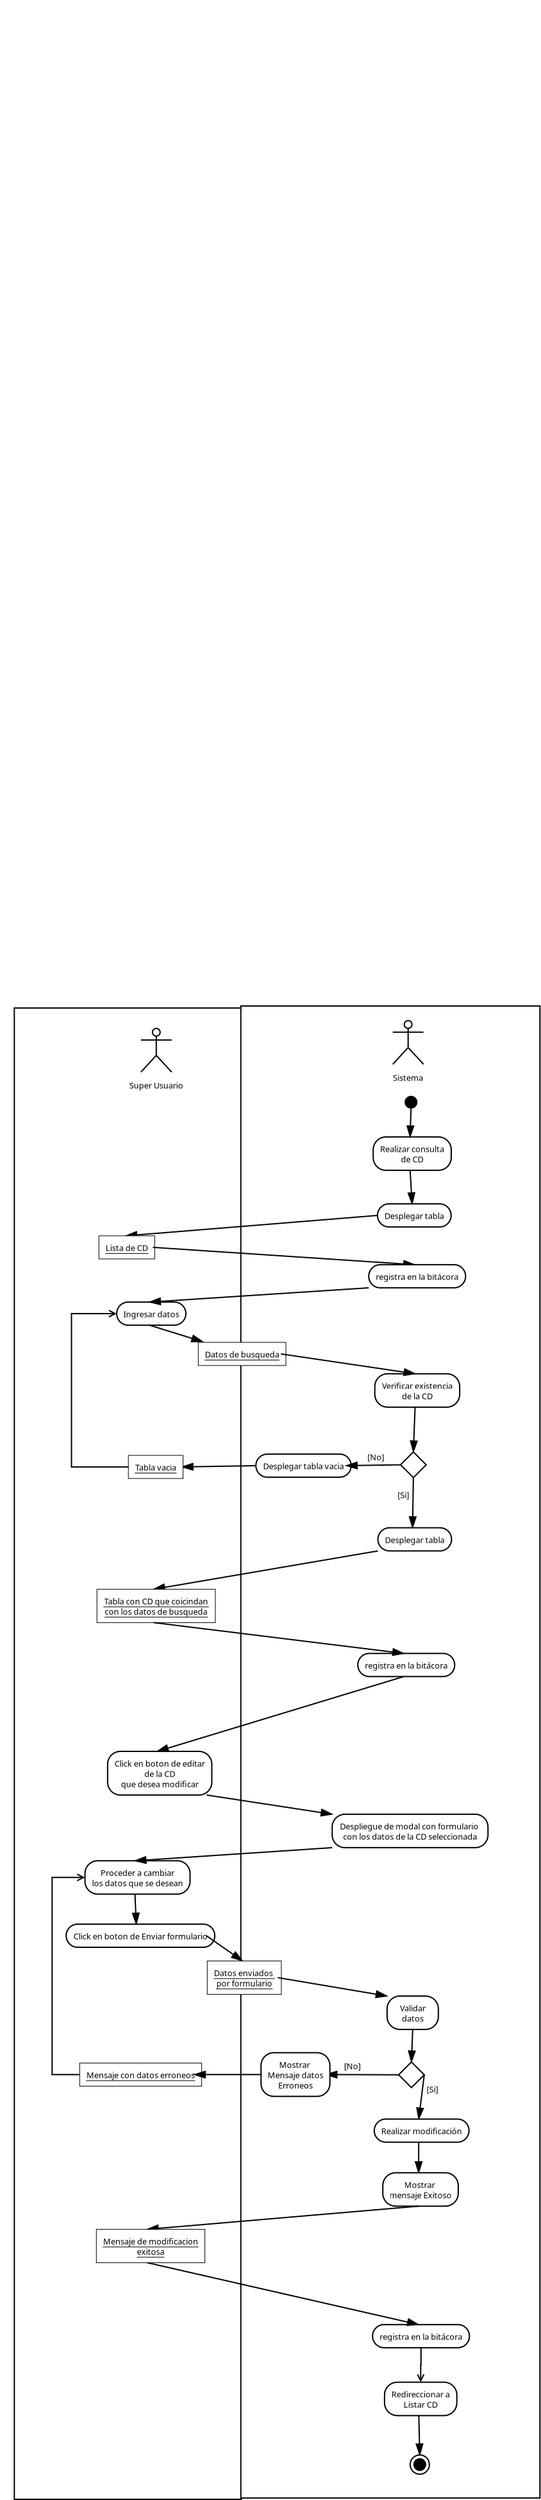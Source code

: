 <?xml version="1.0" encoding="UTF-8"?>
<dia:diagram xmlns:dia="http://www.lysator.liu.se/~alla/dia/">
  <dia:layer name="Background" visible="true" active="true">
    <dia:object type="Standard - Box" version="0" id="O0">
      <dia:attribute name="obj_pos">
        <dia:point val="9.661,-202.89"/>
      </dia:attribute>
      <dia:attribute name="obj_bb">
        <dia:rectangle val="9.611,-202.94;27.431,-86.7"/>
      </dia:attribute>
      <dia:attribute name="elem_corner">
        <dia:point val="9.661,-202.89"/>
      </dia:attribute>
      <dia:attribute name="elem_width">
        <dia:real val="17.72"/>
      </dia:attribute>
      <dia:attribute name="elem_height">
        <dia:real val="116.14"/>
      </dia:attribute>
      <dia:attribute name="show_background">
        <dia:boolean val="true"/>
      </dia:attribute>
    </dia:object>
    <dia:object type="Standard - Box" version="0" id="O1">
      <dia:attribute name="obj_pos">
        <dia:point val="27.331,-203.05"/>
      </dia:attribute>
      <dia:attribute name="obj_bb">
        <dia:rectangle val="27.281,-203.1;50.711,-86.8"/>
      </dia:attribute>
      <dia:attribute name="elem_corner">
        <dia:point val="27.331,-203.05"/>
      </dia:attribute>
      <dia:attribute name="elem_width">
        <dia:real val="23.33"/>
      </dia:attribute>
      <dia:attribute name="elem_height">
        <dia:real val="116.2"/>
      </dia:attribute>
      <dia:attribute name="show_background">
        <dia:boolean val="true"/>
      </dia:attribute>
    </dia:object>
    <dia:object type="UML - Actor" version="0" id="O2">
      <dia:attribute name="obj_pos">
        <dia:point val="40.381,-199.81"/>
      </dia:attribute>
      <dia:attribute name="obj_bb">
        <dia:rectangle val="39.131,-202.51;41.631,-197.11"/>
      </dia:attribute>
      <dia:attribute name="meta">
        <dia:composite type="dict"/>
      </dia:attribute>
      <dia:attribute name="elem_corner">
        <dia:point val="39.131,-202.51"/>
      </dia:attribute>
      <dia:attribute name="elem_width">
        <dia:real val="2.5"/>
      </dia:attribute>
      <dia:attribute name="elem_height">
        <dia:real val="5.4"/>
      </dia:attribute>
      <dia:attribute name="line_width">
        <dia:real val="0.1"/>
      </dia:attribute>
      <dia:attribute name="line_colour">
        <dia:color val="#000000"/>
      </dia:attribute>
      <dia:attribute name="fill_colour">
        <dia:color val="#ffffff"/>
      </dia:attribute>
      <dia:attribute name="text">
        <dia:composite type="text">
          <dia:attribute name="string">
            <dia:string>#Sistema#</dia:string>
          </dia:attribute>
          <dia:attribute name="font">
            <dia:font family="sans" style="0" name="Helvetica"/>
          </dia:attribute>
          <dia:attribute name="height">
            <dia:real val="0.8"/>
          </dia:attribute>
          <dia:attribute name="pos">
            <dia:point val="40.381,-197.27"/>
          </dia:attribute>
          <dia:attribute name="color">
            <dia:color val="#000000"/>
          </dia:attribute>
          <dia:attribute name="alignment">
            <dia:enum val="1"/>
          </dia:attribute>
        </dia:composite>
      </dia:attribute>
    </dia:object>
    <dia:object type="UML - Message" version="0" id="O3">
      <dia:attribute name="obj_pos">
        <dia:point val="37.989,-186.739"/>
      </dia:attribute>
      <dia:attribute name="obj_bb">
        <dia:rectangle val="18.28,-186.793;38.043,-184.747"/>
      </dia:attribute>
      <dia:attribute name="meta">
        <dia:composite type="dict"/>
      </dia:attribute>
      <dia:attribute name="conn_endpoints">
        <dia:point val="37.989,-186.739"/>
        <dia:point val="18.362,-185.15"/>
      </dia:attribute>
      <dia:attribute name="text_colour">
        <dia:color val="#000000"/>
      </dia:attribute>
      <dia:attribute name="line_colour">
        <dia:color val="#000000"/>
      </dia:attribute>
      <dia:attribute name="text">
        <dia:string>##</dia:string>
      </dia:attribute>
      <dia:attribute name="type">
        <dia:enum val="0"/>
      </dia:attribute>
      <dia:attribute name="text_pos">
        <dia:point val="28.176,-185.445"/>
      </dia:attribute>
      <dia:connections>
        <dia:connection handle="0" to="O11" connection="3"/>
        <dia:connection handle="1" to="O41" connection="1"/>
      </dia:connections>
    </dia:object>
    <dia:object type="UML - Activity" version="0" id="O4">
      <dia:attribute name="obj_pos">
        <dia:point val="17.648,-179.99"/>
      </dia:attribute>
      <dia:attribute name="obj_bb">
        <dia:rectangle val="17.598,-180.04;22.806,-178.14"/>
      </dia:attribute>
      <dia:attribute name="meta">
        <dia:composite type="dict"/>
      </dia:attribute>
      <dia:attribute name="elem_corner">
        <dia:point val="17.648,-179.99"/>
      </dia:attribute>
      <dia:attribute name="elem_width">
        <dia:real val="5.107"/>
      </dia:attribute>
      <dia:attribute name="elem_height">
        <dia:real val="1.8"/>
      </dia:attribute>
      <dia:attribute name="line_colour">
        <dia:color val="#000000"/>
      </dia:attribute>
      <dia:attribute name="fill_colour">
        <dia:color val="#ffffff"/>
      </dia:attribute>
      <dia:attribute name="text">
        <dia:composite type="text">
          <dia:attribute name="string">
            <dia:string>#Ingresar datos#</dia:string>
          </dia:attribute>
          <dia:attribute name="font">
            <dia:font family="sans" style="0" name="Helvetica"/>
          </dia:attribute>
          <dia:attribute name="height">
            <dia:real val="0.8"/>
          </dia:attribute>
          <dia:attribute name="pos">
            <dia:point val="20.202,-178.85"/>
          </dia:attribute>
          <dia:attribute name="color">
            <dia:color val="#000000"/>
          </dia:attribute>
          <dia:attribute name="alignment">
            <dia:enum val="1"/>
          </dia:attribute>
        </dia:composite>
      </dia:attribute>
    </dia:object>
    <dia:object type="UML - Message" version="0" id="O5">
      <dia:attribute name="obj_pos">
        <dia:point val="20.202,-178.19"/>
      </dia:attribute>
      <dia:attribute name="obj_bb">
        <dia:rectangle val="14.913,-281.295;24.577,-176.454"/>
      </dia:attribute>
      <dia:attribute name="meta">
        <dia:composite type="dict"/>
      </dia:attribute>
      <dia:attribute name="conn_endpoints">
        <dia:point val="20.202,-178.19"/>
        <dia:point val="24.408,-176.85"/>
      </dia:attribute>
      <dia:attribute name="text_colour">
        <dia:color val="#000000"/>
      </dia:attribute>
      <dia:attribute name="line_colour">
        <dia:color val="#000000"/>
      </dia:attribute>
      <dia:attribute name="text">
        <dia:string>##</dia:string>
      </dia:attribute>
      <dia:attribute name="type">
        <dia:enum val="0"/>
      </dia:attribute>
      <dia:attribute name="text_pos">
        <dia:point val="14.913,-280.645"/>
      </dia:attribute>
      <dia:connections>
        <dia:connection handle="0" to="O4" connection="6"/>
        <dia:connection handle="1" to="O45" connection="8"/>
      </dia:connections>
    </dia:object>
    <dia:object type="UML - Activity" version="0" id="O6">
      <dia:attribute name="obj_pos">
        <dia:point val="37.782,-174.406"/>
      </dia:attribute>
      <dia:attribute name="obj_bb">
        <dia:rectangle val="37.731,-174.456;44.117,-171.756"/>
      </dia:attribute>
      <dia:attribute name="meta">
        <dia:composite type="dict"/>
      </dia:attribute>
      <dia:attribute name="elem_corner">
        <dia:point val="37.782,-174.406"/>
      </dia:attribute>
      <dia:attribute name="elem_width">
        <dia:real val="6.285"/>
      </dia:attribute>
      <dia:attribute name="elem_height">
        <dia:real val="2.6"/>
      </dia:attribute>
      <dia:attribute name="line_colour">
        <dia:color val="#000000"/>
      </dia:attribute>
      <dia:attribute name="fill_colour">
        <dia:color val="#ffffff"/>
      </dia:attribute>
      <dia:attribute name="text">
        <dia:composite type="text">
          <dia:attribute name="string">
            <dia:string>#Verificar existencia
de la CD#</dia:string>
          </dia:attribute>
          <dia:attribute name="font">
            <dia:font family="sans" style="0" name="Helvetica"/>
          </dia:attribute>
          <dia:attribute name="height">
            <dia:real val="0.8"/>
          </dia:attribute>
          <dia:attribute name="pos">
            <dia:point val="40.924,-173.266"/>
          </dia:attribute>
          <dia:attribute name="color">
            <dia:color val="#000000"/>
          </dia:attribute>
          <dia:attribute name="alignment">
            <dia:enum val="1"/>
          </dia:attribute>
        </dia:composite>
      </dia:attribute>
    </dia:object>
    <dia:object type="UML - Message" version="0" id="O7">
      <dia:attribute name="obj_pos">
        <dia:point val="40.924,-171.806"/>
      </dia:attribute>
      <dia:attribute name="obj_bb">
        <dia:rectangle val="40.388,-171.858;41.191,-168.251"/>
      </dia:attribute>
      <dia:attribute name="meta">
        <dia:composite type="dict"/>
      </dia:attribute>
      <dia:attribute name="conn_endpoints">
        <dia:point val="40.924,-171.806"/>
        <dia:point val="40.789,-168.317"/>
      </dia:attribute>
      <dia:attribute name="text_colour">
        <dia:color val="#000000"/>
      </dia:attribute>
      <dia:attribute name="line_colour">
        <dia:color val="#000000"/>
      </dia:attribute>
      <dia:attribute name="text">
        <dia:string>##</dia:string>
      </dia:attribute>
      <dia:attribute name="type">
        <dia:enum val="0"/>
      </dia:attribute>
      <dia:attribute name="text_pos">
        <dia:point val="40.856,-169.561"/>
      </dia:attribute>
      <dia:connections>
        <dia:connection handle="0" to="O6" connection="6"/>
        <dia:connection handle="1" to="O12" connection="1"/>
      </dia:connections>
    </dia:object>
    <dia:object type="UML - State Term" version="0" id="O8">
      <dia:attribute name="obj_pos">
        <dia:point val="40.106,-196.056"/>
      </dia:attribute>
      <dia:attribute name="obj_bb">
        <dia:rectangle val="40.056,-196.106;41.156,-195.006"/>
      </dia:attribute>
      <dia:attribute name="meta">
        <dia:composite type="dict"/>
      </dia:attribute>
      <dia:attribute name="elem_corner">
        <dia:point val="40.106,-196.056"/>
      </dia:attribute>
      <dia:attribute name="elem_width">
        <dia:real val="1"/>
      </dia:attribute>
      <dia:attribute name="elem_height">
        <dia:real val="1"/>
      </dia:attribute>
      <dia:attribute name="line_colour">
        <dia:color val="#000000"/>
      </dia:attribute>
      <dia:attribute name="fill_colour">
        <dia:color val="#ffffff"/>
      </dia:attribute>
      <dia:attribute name="is_final">
        <dia:boolean val="false"/>
      </dia:attribute>
    </dia:object>
    <dia:object type="UML - Message" version="0" id="O9">
      <dia:attribute name="obj_pos">
        <dia:point val="40.606,-195.056"/>
      </dia:attribute>
      <dia:attribute name="obj_bb">
        <dia:rectangle val="40.132,-195.108;40.935,-192.787"/>
      </dia:attribute>
      <dia:attribute name="meta">
        <dia:composite type="dict"/>
      </dia:attribute>
      <dia:attribute name="conn_endpoints">
        <dia:point val="40.606,-195.056"/>
        <dia:point val="40.533,-192.85"/>
      </dia:attribute>
      <dia:attribute name="text_colour">
        <dia:color val="#000000"/>
      </dia:attribute>
      <dia:attribute name="line_colour">
        <dia:color val="#000000"/>
      </dia:attribute>
      <dia:attribute name="text">
        <dia:string>##</dia:string>
      </dia:attribute>
      <dia:attribute name="type">
        <dia:enum val="0"/>
      </dia:attribute>
      <dia:attribute name="text_pos">
        <dia:point val="40.569,-193.453"/>
      </dia:attribute>
      <dia:connections>
        <dia:connection handle="0" to="O8" connection="6"/>
        <dia:connection handle="1" to="O40" connection="1"/>
      </dia:connections>
    </dia:object>
    <dia:object type="UML - Message" version="0" id="O10">
      <dia:attribute name="obj_pos">
        <dia:point val="40.533,-190.25"/>
      </dia:attribute>
      <dia:attribute name="obj_bb">
        <dia:rectangle val="40.289,-190.303;41.094,-187.565"/>
      </dia:attribute>
      <dia:attribute name="meta">
        <dia:composite type="dict"/>
      </dia:attribute>
      <dia:attribute name="conn_endpoints">
        <dia:point val="40.533,-190.25"/>
        <dia:point val="40.692,-187.639"/>
      </dia:attribute>
      <dia:attribute name="text_colour">
        <dia:color val="#000000"/>
      </dia:attribute>
      <dia:attribute name="line_colour">
        <dia:color val="#000000"/>
      </dia:attribute>
      <dia:attribute name="text">
        <dia:string>##</dia:string>
      </dia:attribute>
      <dia:attribute name="type">
        <dia:enum val="0"/>
      </dia:attribute>
      <dia:attribute name="text_pos">
        <dia:point val="40.612,-188.445"/>
      </dia:attribute>
      <dia:connections>
        <dia:connection handle="0" to="O40" connection="6"/>
        <dia:connection handle="1" to="O11" connection="1"/>
      </dia:connections>
    </dia:object>
    <dia:object type="UML - Activity" version="0" id="O11">
      <dia:attribute name="obj_pos">
        <dia:point val="37.989,-187.639"/>
      </dia:attribute>
      <dia:attribute name="obj_bb">
        <dia:rectangle val="37.939,-187.689;43.444,-185.789"/>
      </dia:attribute>
      <dia:attribute name="meta">
        <dia:composite type="dict"/>
      </dia:attribute>
      <dia:attribute name="elem_corner">
        <dia:point val="37.989,-187.639"/>
      </dia:attribute>
      <dia:attribute name="elem_width">
        <dia:real val="5.405"/>
      </dia:attribute>
      <dia:attribute name="elem_height">
        <dia:real val="1.8"/>
      </dia:attribute>
      <dia:attribute name="line_colour">
        <dia:color val="#000000"/>
      </dia:attribute>
      <dia:attribute name="fill_colour">
        <dia:color val="#ffffff"/>
      </dia:attribute>
      <dia:attribute name="text">
        <dia:composite type="text">
          <dia:attribute name="string">
            <dia:string>#Desplegar tabla#</dia:string>
          </dia:attribute>
          <dia:attribute name="font">
            <dia:font family="sans" style="0" name="Helvetica"/>
          </dia:attribute>
          <dia:attribute name="height">
            <dia:real val="0.8"/>
          </dia:attribute>
          <dia:attribute name="pos">
            <dia:point val="40.692,-186.499"/>
          </dia:attribute>
          <dia:attribute name="color">
            <dia:color val="#000000"/>
          </dia:attribute>
          <dia:attribute name="alignment">
            <dia:enum val="1"/>
          </dia:attribute>
        </dia:composite>
      </dia:attribute>
    </dia:object>
    <dia:object type="UML - Branch" version="0" id="O12">
      <dia:attribute name="obj_pos">
        <dia:point val="39.789,-168.317"/>
      </dia:attribute>
      <dia:attribute name="obj_bb">
        <dia:rectangle val="39.718,-168.387;41.86,-166.246"/>
      </dia:attribute>
      <dia:attribute name="meta">
        <dia:composite type="dict"/>
      </dia:attribute>
      <dia:attribute name="elem_corner">
        <dia:point val="39.789,-168.317"/>
      </dia:attribute>
      <dia:attribute name="elem_width">
        <dia:real val="2"/>
      </dia:attribute>
      <dia:attribute name="elem_height">
        <dia:real val="2"/>
      </dia:attribute>
      <dia:attribute name="line_colour">
        <dia:color val="#000000"/>
      </dia:attribute>
      <dia:attribute name="fill_colour">
        <dia:color val="#ffffff"/>
      </dia:attribute>
    </dia:object>
    <dia:object type="UML - Message" version="0" id="O13">
      <dia:attribute name="obj_pos">
        <dia:point val="40.789,-166.317"/>
      </dia:attribute>
      <dia:attribute name="obj_bb">
        <dia:rectangle val="39.513,-166.368;41.126,-162.354"/>
      </dia:attribute>
      <dia:attribute name="meta">
        <dia:composite type="dict"/>
      </dia:attribute>
      <dia:attribute name="conn_endpoints">
        <dia:point val="40.789,-166.317"/>
        <dia:point val="40.725,-162.41"/>
      </dia:attribute>
      <dia:attribute name="text_colour">
        <dia:color val="#000000"/>
      </dia:attribute>
      <dia:attribute name="line_colour">
        <dia:color val="#000000"/>
      </dia:attribute>
      <dia:attribute name="text">
        <dia:string>#[Si]#</dia:string>
      </dia:attribute>
      <dia:attribute name="type">
        <dia:enum val="0"/>
      </dia:attribute>
      <dia:attribute name="text_pos">
        <dia:point val="40.011,-164.725"/>
      </dia:attribute>
      <dia:connections>
        <dia:connection handle="0" to="O12" connection="3"/>
        <dia:connection handle="1" to="O14" connection="1"/>
      </dia:connections>
    </dia:object>
    <dia:object type="UML - Activity" version="0" id="O14">
      <dia:attribute name="obj_pos">
        <dia:point val="38.023,-162.41"/>
      </dia:attribute>
      <dia:attribute name="obj_bb">
        <dia:rectangle val="37.972,-162.46;43.477,-160.56"/>
      </dia:attribute>
      <dia:attribute name="meta">
        <dia:composite type="dict"/>
      </dia:attribute>
      <dia:attribute name="elem_corner">
        <dia:point val="38.023,-162.41"/>
      </dia:attribute>
      <dia:attribute name="elem_width">
        <dia:real val="5.405"/>
      </dia:attribute>
      <dia:attribute name="elem_height">
        <dia:real val="1.8"/>
      </dia:attribute>
      <dia:attribute name="line_colour">
        <dia:color val="#000000"/>
      </dia:attribute>
      <dia:attribute name="fill_colour">
        <dia:color val="#ffffff"/>
      </dia:attribute>
      <dia:attribute name="text">
        <dia:composite type="text">
          <dia:attribute name="string">
            <dia:string>#Desplegar tabla#</dia:string>
          </dia:attribute>
          <dia:attribute name="font">
            <dia:font family="sans" style="0" name="Helvetica"/>
          </dia:attribute>
          <dia:attribute name="height">
            <dia:real val="0.8"/>
          </dia:attribute>
          <dia:attribute name="pos">
            <dia:point val="40.725,-161.27"/>
          </dia:attribute>
          <dia:attribute name="color">
            <dia:color val="#000000"/>
          </dia:attribute>
          <dia:attribute name="alignment">
            <dia:enum val="1"/>
          </dia:attribute>
        </dia:composite>
      </dia:attribute>
    </dia:object>
    <dia:object type="UML - Activity" version="0" id="O15">
      <dia:attribute name="obj_pos">
        <dia:point val="16.939,-144.997"/>
      </dia:attribute>
      <dia:attribute name="obj_bb">
        <dia:rectangle val="16.889,-145.047;24.714,-141.547"/>
      </dia:attribute>
      <dia:attribute name="meta">
        <dia:composite type="dict"/>
      </dia:attribute>
      <dia:attribute name="elem_corner">
        <dia:point val="16.939,-144.997"/>
      </dia:attribute>
      <dia:attribute name="elem_width">
        <dia:real val="7.725"/>
      </dia:attribute>
      <dia:attribute name="elem_height">
        <dia:real val="3.4"/>
      </dia:attribute>
      <dia:attribute name="line_colour">
        <dia:color val="#000000"/>
      </dia:attribute>
      <dia:attribute name="fill_colour">
        <dia:color val="#ffffff"/>
      </dia:attribute>
      <dia:attribute name="text">
        <dia:composite type="text">
          <dia:attribute name="string">
            <dia:string>#Click en boton de editar
de la CD
que desea modificar#</dia:string>
          </dia:attribute>
          <dia:attribute name="font">
            <dia:font family="sans" style="0" name="Helvetica"/>
          </dia:attribute>
          <dia:attribute name="height">
            <dia:real val="0.8"/>
          </dia:attribute>
          <dia:attribute name="pos">
            <dia:point val="20.802,-143.857"/>
          </dia:attribute>
          <dia:attribute name="color">
            <dia:color val="#000000"/>
          </dia:attribute>
          <dia:attribute name="alignment">
            <dia:enum val="1"/>
          </dia:attribute>
        </dia:composite>
      </dia:attribute>
    </dia:object>
    <dia:object type="UML - Activity" version="0" id="O16">
      <dia:attribute name="obj_pos">
        <dia:point val="15.173,-136.48"/>
      </dia:attribute>
      <dia:attribute name="obj_bb">
        <dia:rectangle val="15.123,-136.53;23.02,-133.83"/>
      </dia:attribute>
      <dia:attribute name="meta">
        <dia:composite type="dict"/>
      </dia:attribute>
      <dia:attribute name="elem_corner">
        <dia:point val="15.173,-136.48"/>
      </dia:attribute>
      <dia:attribute name="elem_width">
        <dia:real val="7.797"/>
      </dia:attribute>
      <dia:attribute name="elem_height">
        <dia:real val="2.6"/>
      </dia:attribute>
      <dia:attribute name="line_colour">
        <dia:color val="#000000"/>
      </dia:attribute>
      <dia:attribute name="fill_colour">
        <dia:color val="#ffffff"/>
      </dia:attribute>
      <dia:attribute name="text">
        <dia:composite type="text">
          <dia:attribute name="string">
            <dia:string>#Proceder a cambiar
los datos que se desean#</dia:string>
          </dia:attribute>
          <dia:attribute name="font">
            <dia:font family="sans" style="0" name="Helvetica"/>
          </dia:attribute>
          <dia:attribute name="height">
            <dia:real val="0.8"/>
          </dia:attribute>
          <dia:attribute name="pos">
            <dia:point val="19.071,-135.34"/>
          </dia:attribute>
          <dia:attribute name="color">
            <dia:color val="#000000"/>
          </dia:attribute>
          <dia:attribute name="alignment">
            <dia:enum val="1"/>
          </dia:attribute>
        </dia:composite>
      </dia:attribute>
    </dia:object>
    <dia:object type="UML - Message" version="0" id="O17">
      <dia:attribute name="obj_pos">
        <dia:point val="24.664,-141.597"/>
      </dia:attribute>
      <dia:attribute name="obj_bb">
        <dia:rectangle val="24.607,-141.654;34.566,-139.697"/>
      </dia:attribute>
      <dia:attribute name="meta">
        <dia:composite type="dict"/>
      </dia:attribute>
      <dia:attribute name="conn_endpoints">
        <dia:point val="24.664,-141.597"/>
        <dia:point val="34.456,-140.1"/>
      </dia:attribute>
      <dia:attribute name="text_colour">
        <dia:color val="#000000"/>
      </dia:attribute>
      <dia:attribute name="line_colour">
        <dia:color val="#000000"/>
      </dia:attribute>
      <dia:attribute name="text">
        <dia:string>##</dia:string>
      </dia:attribute>
      <dia:attribute name="type">
        <dia:enum val="0"/>
      </dia:attribute>
      <dia:attribute name="text_pos">
        <dia:point val="29.56,-140.348"/>
      </dia:attribute>
      <dia:connections>
        <dia:connection handle="0" to="O15" connection="7"/>
        <dia:connection handle="1" to="O36" connection="0"/>
      </dia:connections>
    </dia:object>
    <dia:object type="UML - Message" version="0" id="O18">
      <dia:attribute name="obj_pos">
        <dia:point val="19.071,-133.88"/>
      </dia:attribute>
      <dia:attribute name="obj_bb">
        <dia:rectangle val="18.774,-133.932;19.578,-131.474"/>
      </dia:attribute>
      <dia:attribute name="meta">
        <dia:composite type="dict"/>
      </dia:attribute>
      <dia:attribute name="conn_endpoints">
        <dia:point val="19.071,-133.88"/>
        <dia:point val="19.176,-131.542"/>
      </dia:attribute>
      <dia:attribute name="text_colour">
        <dia:color val="#000000"/>
      </dia:attribute>
      <dia:attribute name="line_colour">
        <dia:color val="#000000"/>
      </dia:attribute>
      <dia:attribute name="text">
        <dia:string>##</dia:string>
      </dia:attribute>
      <dia:attribute name="type">
        <dia:enum val="0"/>
      </dia:attribute>
      <dia:attribute name="text_pos">
        <dia:point val="19.124,-132.211"/>
      </dia:attribute>
      <dia:connections>
        <dia:connection handle="0" to="O16" connection="6"/>
        <dia:connection handle="1" to="O19" connection="1"/>
      </dia:connections>
    </dia:object>
    <dia:object type="UML - Activity" version="0" id="O19">
      <dia:attribute name="obj_pos">
        <dia:point val="13.706,-131.542"/>
      </dia:attribute>
      <dia:attribute name="obj_bb">
        <dia:rectangle val="13.656,-131.592;24.696,-129.692"/>
      </dia:attribute>
      <dia:attribute name="meta">
        <dia:composite type="dict"/>
      </dia:attribute>
      <dia:attribute name="elem_corner">
        <dia:point val="13.706,-131.542"/>
      </dia:attribute>
      <dia:attribute name="elem_width">
        <dia:real val="10.94"/>
      </dia:attribute>
      <dia:attribute name="elem_height">
        <dia:real val="1.8"/>
      </dia:attribute>
      <dia:attribute name="line_colour">
        <dia:color val="#000000"/>
      </dia:attribute>
      <dia:attribute name="fill_colour">
        <dia:color val="#ffffff"/>
      </dia:attribute>
      <dia:attribute name="text">
        <dia:composite type="text">
          <dia:attribute name="string">
            <dia:string>#Click en boton de Enviar formulario#</dia:string>
          </dia:attribute>
          <dia:attribute name="font">
            <dia:font family="sans" style="0" name="Helvetica"/>
          </dia:attribute>
          <dia:attribute name="height">
            <dia:real val="0.8"/>
          </dia:attribute>
          <dia:attribute name="pos">
            <dia:point val="19.176,-130.402"/>
          </dia:attribute>
          <dia:attribute name="color">
            <dia:color val="#000000"/>
          </dia:attribute>
          <dia:attribute name="alignment">
            <dia:enum val="1"/>
          </dia:attribute>
        </dia:composite>
      </dia:attribute>
    </dia:object>
    <dia:object type="UML - Message" version="0" id="O20">
      <dia:attribute name="obj_pos">
        <dia:point val="24.646,-130.642"/>
      </dia:attribute>
      <dia:attribute name="obj_bb">
        <dia:rectangle val="19.52,-233.435;27.732,-128.32"/>
      </dia:attribute>
      <dia:attribute name="meta">
        <dia:composite type="dict"/>
      </dia:attribute>
      <dia:attribute name="conn_endpoints">
        <dia:point val="24.646,-130.642"/>
        <dia:point val="27.462,-128.676"/>
      </dia:attribute>
      <dia:attribute name="text_colour">
        <dia:color val="#000000"/>
      </dia:attribute>
      <dia:attribute name="line_colour">
        <dia:color val="#000000"/>
      </dia:attribute>
      <dia:attribute name="text">
        <dia:string>##</dia:string>
      </dia:attribute>
      <dia:attribute name="type">
        <dia:enum val="0"/>
      </dia:attribute>
      <dia:attribute name="text_pos">
        <dia:point val="19.52,-232.785"/>
      </dia:attribute>
      <dia:connections>
        <dia:connection handle="0" to="O19" connection="4"/>
        <dia:connection handle="1" to="O59" connection="1"/>
      </dia:connections>
    </dia:object>
    <dia:object type="UML - Activity" version="0" id="O21">
      <dia:attribute name="obj_pos">
        <dia:point val="38.739,-125.942"/>
      </dia:attribute>
      <dia:attribute name="obj_bb">
        <dia:rectangle val="38.689,-125.992;42.789,-123.292"/>
      </dia:attribute>
      <dia:attribute name="meta">
        <dia:composite type="dict"/>
      </dia:attribute>
      <dia:attribute name="elem_corner">
        <dia:point val="38.739,-125.942"/>
      </dia:attribute>
      <dia:attribute name="elem_width">
        <dia:real val="4"/>
      </dia:attribute>
      <dia:attribute name="elem_height">
        <dia:real val="2.6"/>
      </dia:attribute>
      <dia:attribute name="line_colour">
        <dia:color val="#000000"/>
      </dia:attribute>
      <dia:attribute name="fill_colour">
        <dia:color val="#ffffff"/>
      </dia:attribute>
      <dia:attribute name="text">
        <dia:composite type="text">
          <dia:attribute name="string">
            <dia:string>#Validar
datos#</dia:string>
          </dia:attribute>
          <dia:attribute name="font">
            <dia:font family="sans" style="0" name="Helvetica"/>
          </dia:attribute>
          <dia:attribute name="height">
            <dia:real val="0.8"/>
          </dia:attribute>
          <dia:attribute name="pos">
            <dia:point val="40.739,-124.802"/>
          </dia:attribute>
          <dia:attribute name="color">
            <dia:color val="#000000"/>
          </dia:attribute>
          <dia:attribute name="alignment">
            <dia:enum val="1"/>
          </dia:attribute>
        </dia:composite>
      </dia:attribute>
    </dia:object>
    <dia:object type="UML - Message" version="0" id="O22">
      <dia:attribute name="obj_pos">
        <dia:point val="40.739,-123.342"/>
      </dia:attribute>
      <dia:attribute name="obj_bb">
        <dia:rectangle val="40.237,-123.394;41.041,-120.743"/>
      </dia:attribute>
      <dia:attribute name="meta">
        <dia:composite type="dict"/>
      </dia:attribute>
      <dia:attribute name="conn_endpoints">
        <dia:point val="40.739,-123.342"/>
        <dia:point val="40.639,-120.809"/>
      </dia:attribute>
      <dia:attribute name="text_colour">
        <dia:color val="#000000"/>
      </dia:attribute>
      <dia:attribute name="line_colour">
        <dia:color val="#000000"/>
      </dia:attribute>
      <dia:attribute name="text">
        <dia:string>##</dia:string>
      </dia:attribute>
      <dia:attribute name="type">
        <dia:enum val="0"/>
      </dia:attribute>
      <dia:attribute name="text_pos">
        <dia:point val="40.689,-121.576"/>
      </dia:attribute>
      <dia:connections>
        <dia:connection handle="0" to="O21" connection="6"/>
        <dia:connection handle="1" to="O23" connection="1"/>
      </dia:connections>
    </dia:object>
    <dia:object type="UML - Branch" version="0" id="O23">
      <dia:attribute name="obj_pos">
        <dia:point val="39.639,-120.809"/>
      </dia:attribute>
      <dia:attribute name="obj_bb">
        <dia:rectangle val="39.569,-120.88;41.71,-118.738"/>
      </dia:attribute>
      <dia:attribute name="meta">
        <dia:composite type="dict"/>
      </dia:attribute>
      <dia:attribute name="elem_corner">
        <dia:point val="39.639,-120.809"/>
      </dia:attribute>
      <dia:attribute name="elem_width">
        <dia:real val="2"/>
      </dia:attribute>
      <dia:attribute name="elem_height">
        <dia:real val="2"/>
      </dia:attribute>
      <dia:attribute name="line_colour">
        <dia:color val="#000000"/>
      </dia:attribute>
      <dia:attribute name="fill_colour">
        <dia:color val="#ffffff"/>
      </dia:attribute>
    </dia:object>
    <dia:object type="UML - Message" version="0" id="O24">
      <dia:attribute name="obj_pos">
        <dia:point val="41.639,-119.809"/>
      </dia:attribute>
      <dia:attribute name="obj_bb">
        <dia:rectangle val="40.802,-119.865;42.765,-116.264"/>
      </dia:attribute>
      <dia:attribute name="meta">
        <dia:composite type="dict"/>
      </dia:attribute>
      <dia:attribute name="conn_endpoints">
        <dia:point val="41.639,-119.809"/>
        <dia:point val="41.206,-116.363"/>
      </dia:attribute>
      <dia:attribute name="text_colour">
        <dia:color val="#000000"/>
      </dia:attribute>
      <dia:attribute name="line_colour">
        <dia:color val="#000000"/>
      </dia:attribute>
      <dia:attribute name="text">
        <dia:string>#[Si]#</dia:string>
      </dia:attribute>
      <dia:attribute name="type">
        <dia:enum val="0"/>
      </dia:attribute>
      <dia:attribute name="text_pos">
        <dia:point val="42.268,-118.429"/>
      </dia:attribute>
      <dia:connections>
        <dia:connection handle="0" to="O23" connection="2"/>
        <dia:connection handle="1" to="O25" connection="1"/>
      </dia:connections>
    </dia:object>
    <dia:object type="UML - Activity" version="0" id="O25">
      <dia:attribute name="obj_pos">
        <dia:point val="37.739,-116.363"/>
      </dia:attribute>
      <dia:attribute name="obj_bb">
        <dia:rectangle val="37.689,-116.413;44.722,-114.513"/>
      </dia:attribute>
      <dia:attribute name="meta">
        <dia:composite type="dict"/>
      </dia:attribute>
      <dia:attribute name="elem_corner">
        <dia:point val="37.739,-116.363"/>
      </dia:attribute>
      <dia:attribute name="elem_width">
        <dia:real val="6.933"/>
      </dia:attribute>
      <dia:attribute name="elem_height">
        <dia:real val="1.8"/>
      </dia:attribute>
      <dia:attribute name="line_colour">
        <dia:color val="#000000"/>
      </dia:attribute>
      <dia:attribute name="fill_colour">
        <dia:color val="#ffffff"/>
      </dia:attribute>
      <dia:attribute name="text">
        <dia:composite type="text">
          <dia:attribute name="string">
            <dia:string>#Realizar modificación#</dia:string>
          </dia:attribute>
          <dia:attribute name="font">
            <dia:font family="sans" style="0" name="Helvetica"/>
          </dia:attribute>
          <dia:attribute name="height">
            <dia:real val="0.8"/>
          </dia:attribute>
          <dia:attribute name="pos">
            <dia:point val="41.206,-115.223"/>
          </dia:attribute>
          <dia:attribute name="color">
            <dia:color val="#000000"/>
          </dia:attribute>
          <dia:attribute name="alignment">
            <dia:enum val="1"/>
          </dia:attribute>
        </dia:composite>
      </dia:attribute>
    </dia:object>
    <dia:object type="UML - Message" version="0" id="O26">
      <dia:attribute name="obj_pos">
        <dia:point val="41.206,-114.563"/>
      </dia:attribute>
      <dia:attribute name="obj_bb">
        <dia:rectangle val="40.801,-114.613;41.601,-112.129"/>
      </dia:attribute>
      <dia:attribute name="meta">
        <dia:composite type="dict"/>
      </dia:attribute>
      <dia:attribute name="conn_endpoints">
        <dia:point val="41.206,-114.563"/>
        <dia:point val="41.201,-112.18"/>
      </dia:attribute>
      <dia:attribute name="text_colour">
        <dia:color val="#000000"/>
      </dia:attribute>
      <dia:attribute name="line_colour">
        <dia:color val="#000000"/>
      </dia:attribute>
      <dia:attribute name="text">
        <dia:string>##</dia:string>
      </dia:attribute>
      <dia:attribute name="type">
        <dia:enum val="0"/>
      </dia:attribute>
      <dia:attribute name="text_pos">
        <dia:point val="41.203,-112.871"/>
      </dia:attribute>
      <dia:connections>
        <dia:connection handle="0" to="O25" connection="6"/>
        <dia:connection handle="1" to="O27" connection="1"/>
      </dia:connections>
    </dia:object>
    <dia:object type="UML - Activity" version="0" id="O27">
      <dia:attribute name="obj_pos">
        <dia:point val="38.406,-112.18"/>
      </dia:attribute>
      <dia:attribute name="obj_bb">
        <dia:rectangle val="38.356,-112.23;44.046,-109.53"/>
      </dia:attribute>
      <dia:attribute name="meta">
        <dia:composite type="dict"/>
      </dia:attribute>
      <dia:attribute name="elem_corner">
        <dia:point val="38.406,-112.18"/>
      </dia:attribute>
      <dia:attribute name="elem_width">
        <dia:real val="5.59"/>
      </dia:attribute>
      <dia:attribute name="elem_height">
        <dia:real val="2.6"/>
      </dia:attribute>
      <dia:attribute name="line_colour">
        <dia:color val="#000000"/>
      </dia:attribute>
      <dia:attribute name="fill_colour">
        <dia:color val="#ffffff"/>
      </dia:attribute>
      <dia:attribute name="text">
        <dia:composite type="text">
          <dia:attribute name="string">
            <dia:string>#Mostrar 
mensaje Exitoso#</dia:string>
          </dia:attribute>
          <dia:attribute name="font">
            <dia:font family="sans" style="0" name="Helvetica"/>
          </dia:attribute>
          <dia:attribute name="height">
            <dia:real val="0.8"/>
          </dia:attribute>
          <dia:attribute name="pos">
            <dia:point val="41.201,-111.04"/>
          </dia:attribute>
          <dia:attribute name="color">
            <dia:color val="#000000"/>
          </dia:attribute>
          <dia:attribute name="alignment">
            <dia:enum val="1"/>
          </dia:attribute>
        </dia:composite>
      </dia:attribute>
    </dia:object>
    <dia:object type="UML - Message" version="0" id="O28">
      <dia:attribute name="obj_pos">
        <dia:point val="41.201,-109.58"/>
      </dia:attribute>
      <dia:attribute name="obj_bb">
        <dia:rectangle val="19.945,-109.634;41.255,-107.373"/>
      </dia:attribute>
      <dia:attribute name="meta">
        <dia:composite type="dict"/>
      </dia:attribute>
      <dia:attribute name="conn_endpoints">
        <dia:point val="41.201,-109.58"/>
        <dia:point val="20.028,-107.776"/>
      </dia:attribute>
      <dia:attribute name="text_colour">
        <dia:color val="#000000"/>
      </dia:attribute>
      <dia:attribute name="line_colour">
        <dia:color val="#000000"/>
      </dia:attribute>
      <dia:attribute name="text">
        <dia:string>##</dia:string>
      </dia:attribute>
      <dia:attribute name="type">
        <dia:enum val="0"/>
      </dia:attribute>
      <dia:attribute name="text_pos">
        <dia:point val="30.614,-108.178"/>
      </dia:attribute>
      <dia:connections>
        <dia:connection handle="0" to="O27" connection="6"/>
        <dia:connection handle="1" to="O61" connection="1"/>
      </dia:connections>
    </dia:object>
    <dia:object type="UML - Activity" version="0" id="O29">
      <dia:attribute name="obj_pos">
        <dia:point val="38.539,-95.869"/>
      </dia:attribute>
      <dia:attribute name="obj_bb">
        <dia:rectangle val="38.489,-95.919;43.937,-93.219"/>
      </dia:attribute>
      <dia:attribute name="meta">
        <dia:composite type="dict"/>
      </dia:attribute>
      <dia:attribute name="elem_corner">
        <dia:point val="38.539,-95.869"/>
      </dia:attribute>
      <dia:attribute name="elem_width">
        <dia:real val="5.348"/>
      </dia:attribute>
      <dia:attribute name="elem_height">
        <dia:real val="2.6"/>
      </dia:attribute>
      <dia:attribute name="line_colour">
        <dia:color val="#000000"/>
      </dia:attribute>
      <dia:attribute name="fill_colour">
        <dia:color val="#ffffff"/>
      </dia:attribute>
      <dia:attribute name="text">
        <dia:composite type="text">
          <dia:attribute name="string">
            <dia:string>#Redireccionar a
Listar CD#</dia:string>
          </dia:attribute>
          <dia:attribute name="font">
            <dia:font family="sans" style="0" name="Helvetica"/>
          </dia:attribute>
          <dia:attribute name="height">
            <dia:real val="0.8"/>
          </dia:attribute>
          <dia:attribute name="pos">
            <dia:point val="41.213,-94.729"/>
          </dia:attribute>
          <dia:attribute name="color">
            <dia:color val="#000000"/>
          </dia:attribute>
          <dia:attribute name="alignment">
            <dia:enum val="1"/>
          </dia:attribute>
        </dia:composite>
      </dia:attribute>
    </dia:object>
    <dia:object type="UML - Message" version="0" id="O30">
      <dia:attribute name="obj_pos">
        <dia:point val="41.213,-93.269"/>
      </dia:attribute>
      <dia:attribute name="obj_bb">
        <dia:rectangle val="40.888,-93.32;41.69,-90.143"/>
      </dia:attribute>
      <dia:attribute name="meta">
        <dia:composite type="dict"/>
      </dia:attribute>
      <dia:attribute name="conn_endpoints">
        <dia:point val="41.213,-93.269"/>
        <dia:point val="41.289,-90.203"/>
      </dia:attribute>
      <dia:attribute name="text_colour">
        <dia:color val="#000000"/>
      </dia:attribute>
      <dia:attribute name="line_colour">
        <dia:color val="#000000"/>
      </dia:attribute>
      <dia:attribute name="text">
        <dia:string>##</dia:string>
      </dia:attribute>
      <dia:attribute name="type">
        <dia:enum val="0"/>
      </dia:attribute>
      <dia:attribute name="text_pos">
        <dia:point val="41.251,-91.236"/>
      </dia:attribute>
      <dia:connections>
        <dia:connection handle="0" to="O29" connection="6"/>
        <dia:connection handle="1" to="O31" connection="1"/>
      </dia:connections>
    </dia:object>
    <dia:object type="UML - State Term" version="0" id="O31">
      <dia:attribute name="obj_pos">
        <dia:point val="40.539,-90.203"/>
      </dia:attribute>
      <dia:attribute name="obj_bb">
        <dia:rectangle val="40.489,-90.253;42.089,-88.653"/>
      </dia:attribute>
      <dia:attribute name="meta">
        <dia:composite type="dict"/>
      </dia:attribute>
      <dia:attribute name="elem_corner">
        <dia:point val="40.539,-90.203"/>
      </dia:attribute>
      <dia:attribute name="elem_width">
        <dia:real val="1.5"/>
      </dia:attribute>
      <dia:attribute name="elem_height">
        <dia:real val="1.5"/>
      </dia:attribute>
      <dia:attribute name="line_colour">
        <dia:color val="#000000"/>
      </dia:attribute>
      <dia:attribute name="fill_colour">
        <dia:color val="#ffffff"/>
      </dia:attribute>
      <dia:attribute name="is_final">
        <dia:boolean val="true"/>
      </dia:attribute>
    </dia:object>
    <dia:object type="UML - Activity" version="0" id="O32">
      <dia:attribute name="obj_pos">
        <dia:point val="37.606,-100.356"/>
      </dia:attribute>
      <dia:attribute name="obj_bb">
        <dia:rectangle val="37.556,-100.406;44.828,-98.506"/>
      </dia:attribute>
      <dia:attribute name="meta">
        <dia:composite type="dict"/>
      </dia:attribute>
      <dia:attribute name="elem_corner">
        <dia:point val="37.606,-100.356"/>
      </dia:attribute>
      <dia:attribute name="elem_width">
        <dia:real val="7.173"/>
      </dia:attribute>
      <dia:attribute name="elem_height">
        <dia:real val="1.8"/>
      </dia:attribute>
      <dia:attribute name="line_colour">
        <dia:color val="#000000"/>
      </dia:attribute>
      <dia:attribute name="fill_colour">
        <dia:color val="#ffffff"/>
      </dia:attribute>
      <dia:attribute name="text">
        <dia:composite type="text">
          <dia:attribute name="string">
            <dia:string>#registra en la bitácora#</dia:string>
          </dia:attribute>
          <dia:attribute name="font">
            <dia:font family="sans" style="0" name="Helvetica"/>
          </dia:attribute>
          <dia:attribute name="height">
            <dia:real val="0.8"/>
          </dia:attribute>
          <dia:attribute name="pos">
            <dia:point val="41.192,-99.216"/>
          </dia:attribute>
          <dia:attribute name="color">
            <dia:color val="#000000"/>
          </dia:attribute>
          <dia:attribute name="alignment">
            <dia:enum val="1"/>
          </dia:attribute>
        </dia:composite>
      </dia:attribute>
    </dia:object>
    <dia:object type="UML - Transition" version="2" id="O33">
      <dia:attribute name="obj_pos">
        <dia:point val="41.192,-98.556"/>
      </dia:attribute>
      <dia:attribute name="obj_bb">
        <dia:rectangle val="40.458,-99.362;41.713,-95.819"/>
      </dia:attribute>
      <dia:attribute name="meta">
        <dia:composite type="dict"/>
      </dia:attribute>
      <dia:attribute name="orth_points">
        <dia:point val="41.192,-98.556"/>
        <dia:point val="41.192,-97.213"/>
        <dia:point val="41.213,-97.213"/>
        <dia:point val="41.213,-95.869"/>
      </dia:attribute>
      <dia:attribute name="orth_orient">
        <dia:enum val="1"/>
        <dia:enum val="0"/>
        <dia:enum val="1"/>
      </dia:attribute>
      <dia:attribute name="orth_autoroute">
        <dia:boolean val="true"/>
      </dia:attribute>
      <dia:attribute name="text_colour">
        <dia:color val="#000000"/>
      </dia:attribute>
      <dia:attribute name="line_colour">
        <dia:color val="#000000"/>
      </dia:attribute>
      <dia:attribute name="trigger">
        <dia:string>##</dia:string>
      </dia:attribute>
      <dia:attribute name="action">
        <dia:string>##</dia:string>
      </dia:attribute>
      <dia:attribute name="guard">
        <dia:string>##</dia:string>
      </dia:attribute>
      <dia:attribute name="trigger_text_pos">
        <dia:point val="40.703,-98.713"/>
      </dia:attribute>
      <dia:attribute name="guard_text_pos">
        <dia:point val="40.703,-97.713"/>
      </dia:attribute>
      <dia:attribute name="direction_inverted">
        <dia:boolean val="false"/>
      </dia:attribute>
      <dia:connections>
        <dia:connection handle="0" to="O32" connection="6"/>
        <dia:connection handle="1" to="O29" connection="1"/>
      </dia:connections>
    </dia:object>
    <dia:object type="UML - Message" version="0" id="O34">
      <dia:attribute name="obj_pos">
        <dia:point val="39.639,-119.809"/>
      </dia:attribute>
      <dia:attribute name="obj_bb">
        <dia:rectangle val="33.917,-120.9;39.689,-119.429"/>
      </dia:attribute>
      <dia:attribute name="meta">
        <dia:composite type="dict"/>
      </dia:attribute>
      <dia:attribute name="conn_endpoints">
        <dia:point val="39.639,-119.809"/>
        <dia:point val="33.968,-119.829"/>
      </dia:attribute>
      <dia:attribute name="text_colour">
        <dia:color val="#000000"/>
      </dia:attribute>
      <dia:attribute name="line_colour">
        <dia:color val="#000000"/>
      </dia:attribute>
      <dia:attribute name="text">
        <dia:string>#[No]#</dia:string>
      </dia:attribute>
      <dia:attribute name="type">
        <dia:enum val="0"/>
      </dia:attribute>
      <dia:attribute name="text_pos">
        <dia:point val="36.036,-120.25"/>
      </dia:attribute>
      <dia:connections>
        <dia:connection handle="0" to="O23" connection="0"/>
        <dia:connection handle="1" to="O35" connection="4"/>
      </dia:connections>
    </dia:object>
    <dia:object type="UML - Activity" version="0" id="O35">
      <dia:attribute name="obj_pos">
        <dia:point val="28.906,-121.529"/>
      </dia:attribute>
      <dia:attribute name="obj_bb">
        <dia:rectangle val="28.856,-121.579;34.018,-118.079"/>
      </dia:attribute>
      <dia:attribute name="meta">
        <dia:composite type="dict"/>
      </dia:attribute>
      <dia:attribute name="elem_corner">
        <dia:point val="28.906,-121.529"/>
      </dia:attribute>
      <dia:attribute name="elem_width">
        <dia:real val="5.062"/>
      </dia:attribute>
      <dia:attribute name="elem_height">
        <dia:real val="3.4"/>
      </dia:attribute>
      <dia:attribute name="line_colour">
        <dia:color val="#000000"/>
      </dia:attribute>
      <dia:attribute name="fill_colour">
        <dia:color val="#ffffff"/>
      </dia:attribute>
      <dia:attribute name="text">
        <dia:composite type="text">
          <dia:attribute name="string">
            <dia:string>#Mostrar 
Mensaje datos
Erroneos#</dia:string>
          </dia:attribute>
          <dia:attribute name="font">
            <dia:font family="sans" style="0" name="Helvetica"/>
          </dia:attribute>
          <dia:attribute name="height">
            <dia:real val="0.8"/>
          </dia:attribute>
          <dia:attribute name="pos">
            <dia:point val="31.437,-120.389"/>
          </dia:attribute>
          <dia:attribute name="color">
            <dia:color val="#000000"/>
          </dia:attribute>
          <dia:attribute name="alignment">
            <dia:enum val="1"/>
          </dia:attribute>
        </dia:composite>
      </dia:attribute>
    </dia:object>
    <dia:object type="UML - Activity" version="0" id="O36">
      <dia:attribute name="obj_pos">
        <dia:point val="34.456,-140.1"/>
      </dia:attribute>
      <dia:attribute name="obj_bb">
        <dia:rectangle val="34.406,-140.15;45.901,-137.45"/>
      </dia:attribute>
      <dia:attribute name="meta">
        <dia:composite type="dict"/>
      </dia:attribute>
      <dia:attribute name="elem_corner">
        <dia:point val="34.456,-140.1"/>
      </dia:attribute>
      <dia:attribute name="elem_width">
        <dia:real val="11.395"/>
      </dia:attribute>
      <dia:attribute name="elem_height">
        <dia:real val="2.6"/>
      </dia:attribute>
      <dia:attribute name="line_colour">
        <dia:color val="#000000"/>
      </dia:attribute>
      <dia:attribute name="fill_colour">
        <dia:color val="#ffffff"/>
      </dia:attribute>
      <dia:attribute name="text">
        <dia:composite type="text">
          <dia:attribute name="string">
            <dia:string>#Despliegue de modal con formulario 
con los datos de la CD seleccionada#</dia:string>
          </dia:attribute>
          <dia:attribute name="font">
            <dia:font family="sans" style="0" name="Helvetica"/>
          </dia:attribute>
          <dia:attribute name="height">
            <dia:real val="0.8"/>
          </dia:attribute>
          <dia:attribute name="pos">
            <dia:point val="40.153,-138.96"/>
          </dia:attribute>
          <dia:attribute name="color">
            <dia:color val="#000000"/>
          </dia:attribute>
          <dia:attribute name="alignment">
            <dia:enum val="1"/>
          </dia:attribute>
        </dia:composite>
      </dia:attribute>
    </dia:object>
    <dia:object type="UML - Message" version="0" id="O37">
      <dia:attribute name="obj_pos">
        <dia:point val="34.456,-137.5"/>
      </dia:attribute>
      <dia:attribute name="obj_bb">
        <dia:rectangle val="18.995,-137.553;34.509,-136.078"/>
      </dia:attribute>
      <dia:attribute name="meta">
        <dia:composite type="dict"/>
      </dia:attribute>
      <dia:attribute name="conn_endpoints">
        <dia:point val="34.456,-137.5"/>
        <dia:point val="19.071,-136.48"/>
      </dia:attribute>
      <dia:attribute name="text_colour">
        <dia:color val="#000000"/>
      </dia:attribute>
      <dia:attribute name="line_colour">
        <dia:color val="#000000"/>
      </dia:attribute>
      <dia:attribute name="text">
        <dia:string>##</dia:string>
      </dia:attribute>
      <dia:attribute name="type">
        <dia:enum val="0"/>
      </dia:attribute>
      <dia:attribute name="text_pos">
        <dia:point val="25.234,-136.475"/>
      </dia:attribute>
      <dia:connections>
        <dia:connection handle="0" to="O36" connection="5"/>
        <dia:connection handle="1" to="O16" connection="1"/>
      </dia:connections>
    </dia:object>
    <dia:object type="UML - Message" version="0" id="O38">
      <dia:attribute name="obj_pos">
        <dia:point val="38.023,-160.61"/>
      </dia:attribute>
      <dia:attribute name="obj_bb">
        <dia:rectangle val="20.417,-160.668;38.08,-157.223"/>
      </dia:attribute>
      <dia:attribute name="meta">
        <dia:composite type="dict"/>
      </dia:attribute>
      <dia:attribute name="conn_endpoints">
        <dia:point val="38.023,-160.61"/>
        <dia:point val="20.533,-157.626"/>
      </dia:attribute>
      <dia:attribute name="text_colour">
        <dia:color val="#000000"/>
      </dia:attribute>
      <dia:attribute name="line_colour">
        <dia:color val="#000000"/>
      </dia:attribute>
      <dia:attribute name="text">
        <dia:string>##</dia:string>
      </dia:attribute>
      <dia:attribute name="type">
        <dia:enum val="0"/>
      </dia:attribute>
      <dia:attribute name="text_pos">
        <dia:point val="29.278,-158.618"/>
      </dia:attribute>
      <dia:connections>
        <dia:connection handle="0" to="O14" connection="5"/>
        <dia:connection handle="1" to="O52" connection="1"/>
      </dia:connections>
    </dia:object>
    <dia:object type="UML - Actor" version="0" id="O39">
      <dia:attribute name="obj_pos">
        <dia:point val="20.736,-199.2"/>
      </dia:attribute>
      <dia:attribute name="obj_bb">
        <dia:rectangle val="18.756,-201.9;22.716,-196.5"/>
      </dia:attribute>
      <dia:attribute name="meta">
        <dia:composite type="dict"/>
      </dia:attribute>
      <dia:attribute name="elem_corner">
        <dia:point val="19.486,-201.9"/>
      </dia:attribute>
      <dia:attribute name="elem_width">
        <dia:real val="2.5"/>
      </dia:attribute>
      <dia:attribute name="elem_height">
        <dia:real val="5.4"/>
      </dia:attribute>
      <dia:attribute name="line_width">
        <dia:real val="0.1"/>
      </dia:attribute>
      <dia:attribute name="line_colour">
        <dia:color val="#000000"/>
      </dia:attribute>
      <dia:attribute name="fill_colour">
        <dia:color val="#ffffff"/>
      </dia:attribute>
      <dia:attribute name="text">
        <dia:composite type="text">
          <dia:attribute name="string">
            <dia:string>#Super Usuario#</dia:string>
          </dia:attribute>
          <dia:attribute name="font">
            <dia:font family="sans" style="0" name="Helvetica"/>
          </dia:attribute>
          <dia:attribute name="height">
            <dia:real val="0.8"/>
          </dia:attribute>
          <dia:attribute name="pos">
            <dia:point val="20.736,-196.66"/>
          </dia:attribute>
          <dia:attribute name="color">
            <dia:color val="#000000"/>
          </dia:attribute>
          <dia:attribute name="alignment">
            <dia:enum val="1"/>
          </dia:attribute>
        </dia:composite>
      </dia:attribute>
    </dia:object>
    <dia:object type="UML - Activity" version="0" id="O40">
      <dia:attribute name="obj_pos">
        <dia:point val="37.656,-192.85"/>
      </dia:attribute>
      <dia:attribute name="obj_bb">
        <dia:rectangle val="37.606,-192.9;43.461,-190.2"/>
      </dia:attribute>
      <dia:attribute name="meta">
        <dia:composite type="dict"/>
      </dia:attribute>
      <dia:attribute name="elem_corner">
        <dia:point val="37.656,-192.85"/>
      </dia:attribute>
      <dia:attribute name="elem_width">
        <dia:real val="5.755"/>
      </dia:attribute>
      <dia:attribute name="elem_height">
        <dia:real val="2.6"/>
      </dia:attribute>
      <dia:attribute name="line_colour">
        <dia:color val="#000000"/>
      </dia:attribute>
      <dia:attribute name="fill_colour">
        <dia:color val="#ffffff"/>
      </dia:attribute>
      <dia:attribute name="text">
        <dia:composite type="text">
          <dia:attribute name="string">
            <dia:string>#Realizar consulta
de CD#</dia:string>
          </dia:attribute>
          <dia:attribute name="font">
            <dia:font family="sans" style="0" name="Helvetica"/>
          </dia:attribute>
          <dia:attribute name="height">
            <dia:real val="0.8"/>
          </dia:attribute>
          <dia:attribute name="pos">
            <dia:point val="40.533,-191.71"/>
          </dia:attribute>
          <dia:attribute name="color">
            <dia:color val="#000000"/>
          </dia:attribute>
          <dia:attribute name="alignment">
            <dia:enum val="1"/>
          </dia:attribute>
        </dia:composite>
      </dia:attribute>
    </dia:object>
    <dia:object type="UML - Object" version="0" id="O41">
      <dia:attribute name="obj_pos">
        <dia:point val="16.256,-185.15"/>
      </dia:attribute>
      <dia:attribute name="obj_bb">
        <dia:rectangle val="16.256,-185.15;20.468,-183.35"/>
      </dia:attribute>
      <dia:attribute name="meta">
        <dia:composite type="dict"/>
      </dia:attribute>
      <dia:attribute name="elem_corner">
        <dia:point val="16.256,-185.15"/>
      </dia:attribute>
      <dia:attribute name="elem_width">
        <dia:real val="4.213"/>
      </dia:attribute>
      <dia:attribute name="elem_height">
        <dia:real val="1.8"/>
      </dia:attribute>
      <dia:attribute name="line_width">
        <dia:real val="0"/>
      </dia:attribute>
      <dia:attribute name="text_colour">
        <dia:color val="#000000"/>
      </dia:attribute>
      <dia:attribute name="line_colour">
        <dia:color val="#000000"/>
      </dia:attribute>
      <dia:attribute name="fill_colour">
        <dia:color val="#ffffff"/>
      </dia:attribute>
      <dia:attribute name="text">
        <dia:composite type="text">
          <dia:attribute name="string">
            <dia:string>#Lista de CD#</dia:string>
          </dia:attribute>
          <dia:attribute name="font">
            <dia:font family="sans" style="0" name="Helvetica"/>
          </dia:attribute>
          <dia:attribute name="height">
            <dia:real val="0.8"/>
          </dia:attribute>
          <dia:attribute name="pos">
            <dia:point val="18.362,-184.01"/>
          </dia:attribute>
          <dia:attribute name="color">
            <dia:color val="#000000"/>
          </dia:attribute>
          <dia:attribute name="alignment">
            <dia:enum val="1"/>
          </dia:attribute>
        </dia:composite>
      </dia:attribute>
      <dia:attribute name="stereotype">
        <dia:string>##</dia:string>
      </dia:attribute>
      <dia:attribute name="exstate">
        <dia:string>##</dia:string>
      </dia:attribute>
      <dia:attribute name="attrib">
        <dia:composite type="text">
          <dia:attribute name="string">
            <dia:string>##</dia:string>
          </dia:attribute>
          <dia:attribute name="font">
            <dia:font family="sans" style="0" name="Helvetica"/>
          </dia:attribute>
          <dia:attribute name="height">
            <dia:real val="0.8"/>
          </dia:attribute>
          <dia:attribute name="pos">
            <dia:point val="0,0"/>
          </dia:attribute>
          <dia:attribute name="color">
            <dia:color val="#000000"/>
          </dia:attribute>
          <dia:attribute name="alignment">
            <dia:enum val="0"/>
          </dia:attribute>
        </dia:composite>
      </dia:attribute>
      <dia:attribute name="is_active">
        <dia:boolean val="false"/>
      </dia:attribute>
      <dia:attribute name="show_attribs">
        <dia:boolean val="false"/>
      </dia:attribute>
      <dia:attribute name="multiple">
        <dia:boolean val="false"/>
      </dia:attribute>
    </dia:object>
    <dia:object type="UML - Message" version="0" id="O42">
      <dia:attribute name="obj_pos">
        <dia:point val="20.468,-184.25"/>
      </dia:attribute>
      <dia:attribute name="obj_bb">
        <dia:rectangle val="20.415,-184.303;40.968,-182.498"/>
      </dia:attribute>
      <dia:attribute name="meta">
        <dia:composite type="dict"/>
      </dia:attribute>
      <dia:attribute name="conn_endpoints">
        <dia:point val="20.468,-184.25"/>
        <dia:point val="40.892,-182.9"/>
      </dia:attribute>
      <dia:attribute name="text_colour">
        <dia:color val="#000000"/>
      </dia:attribute>
      <dia:attribute name="line_colour">
        <dia:color val="#000000"/>
      </dia:attribute>
      <dia:attribute name="text">
        <dia:string>##</dia:string>
      </dia:attribute>
      <dia:attribute name="type">
        <dia:enum val="0"/>
      </dia:attribute>
      <dia:attribute name="text_pos">
        <dia:point val="30.68,-183.075"/>
      </dia:attribute>
      <dia:connections>
        <dia:connection handle="0" to="O41" connection="4"/>
        <dia:connection handle="1" to="O43" connection="1"/>
      </dia:connections>
    </dia:object>
    <dia:object type="UML - Activity" version="0" id="O43">
      <dia:attribute name="obj_pos">
        <dia:point val="37.306,-182.9"/>
      </dia:attribute>
      <dia:attribute name="obj_bb">
        <dia:rectangle val="37.256,-182.95;44.528,-181.05"/>
      </dia:attribute>
      <dia:attribute name="meta">
        <dia:composite type="dict"/>
      </dia:attribute>
      <dia:attribute name="elem_corner">
        <dia:point val="37.306,-182.9"/>
      </dia:attribute>
      <dia:attribute name="elem_width">
        <dia:real val="7.173"/>
      </dia:attribute>
      <dia:attribute name="elem_height">
        <dia:real val="1.8"/>
      </dia:attribute>
      <dia:attribute name="line_colour">
        <dia:color val="#000000"/>
      </dia:attribute>
      <dia:attribute name="fill_colour">
        <dia:color val="#ffffff"/>
      </dia:attribute>
      <dia:attribute name="text">
        <dia:composite type="text">
          <dia:attribute name="string">
            <dia:string>#registra en la bitácora#</dia:string>
          </dia:attribute>
          <dia:attribute name="font">
            <dia:font family="sans" style="0" name="Helvetica"/>
          </dia:attribute>
          <dia:attribute name="height">
            <dia:real val="0.8"/>
          </dia:attribute>
          <dia:attribute name="pos">
            <dia:point val="40.892,-181.76"/>
          </dia:attribute>
          <dia:attribute name="color">
            <dia:color val="#000000"/>
          </dia:attribute>
          <dia:attribute name="alignment">
            <dia:enum val="1"/>
          </dia:attribute>
        </dia:composite>
      </dia:attribute>
    </dia:object>
    <dia:object type="UML - Message" version="0" id="O44">
      <dia:attribute name="obj_pos">
        <dia:point val="37.306,-181.1"/>
      </dia:attribute>
      <dia:attribute name="obj_bb">
        <dia:rectangle val="20.126,-181.153;37.359,-179.587"/>
      </dia:attribute>
      <dia:attribute name="meta">
        <dia:composite type="dict"/>
      </dia:attribute>
      <dia:attribute name="conn_endpoints">
        <dia:point val="37.306,-181.1"/>
        <dia:point val="20.202,-179.99"/>
      </dia:attribute>
      <dia:attribute name="text_colour">
        <dia:color val="#000000"/>
      </dia:attribute>
      <dia:attribute name="line_colour">
        <dia:color val="#000000"/>
      </dia:attribute>
      <dia:attribute name="text">
        <dia:string>##</dia:string>
      </dia:attribute>
      <dia:attribute name="type">
        <dia:enum val="0"/>
      </dia:attribute>
      <dia:attribute name="text_pos">
        <dia:point val="28.754,-180.045"/>
      </dia:attribute>
      <dia:connections>
        <dia:connection handle="0" to="O43" connection="5"/>
        <dia:connection handle="1" to="O4" connection="1"/>
      </dia:connections>
    </dia:object>
    <dia:object type="UML - Object" version="0" id="O45">
      <dia:attribute name="obj_pos">
        <dia:point val="24.011,-176.85"/>
      </dia:attribute>
      <dia:attribute name="obj_bb">
        <dia:rectangle val="24.011,-176.85;30.458,-175.05"/>
      </dia:attribute>
      <dia:attribute name="meta">
        <dia:composite type="dict"/>
      </dia:attribute>
      <dia:attribute name="elem_corner">
        <dia:point val="24.011,-176.85"/>
      </dia:attribute>
      <dia:attribute name="elem_width">
        <dia:real val="6.447"/>
      </dia:attribute>
      <dia:attribute name="elem_height">
        <dia:real val="1.8"/>
      </dia:attribute>
      <dia:attribute name="line_width">
        <dia:real val="0"/>
      </dia:attribute>
      <dia:attribute name="text_colour">
        <dia:color val="#000000"/>
      </dia:attribute>
      <dia:attribute name="line_colour">
        <dia:color val="#000000"/>
      </dia:attribute>
      <dia:attribute name="fill_colour">
        <dia:color val="#ffffff"/>
      </dia:attribute>
      <dia:attribute name="text">
        <dia:composite type="text">
          <dia:attribute name="string">
            <dia:string>#Datos de busqueda#</dia:string>
          </dia:attribute>
          <dia:attribute name="font">
            <dia:font family="sans" style="0" name="Helvetica"/>
          </dia:attribute>
          <dia:attribute name="height">
            <dia:real val="0.8"/>
          </dia:attribute>
          <dia:attribute name="pos">
            <dia:point val="27.235,-175.71"/>
          </dia:attribute>
          <dia:attribute name="color">
            <dia:color val="#000000"/>
          </dia:attribute>
          <dia:attribute name="alignment">
            <dia:enum val="1"/>
          </dia:attribute>
        </dia:composite>
      </dia:attribute>
      <dia:attribute name="stereotype">
        <dia:string>##</dia:string>
      </dia:attribute>
      <dia:attribute name="exstate">
        <dia:string>##</dia:string>
      </dia:attribute>
      <dia:attribute name="attrib">
        <dia:composite type="text">
          <dia:attribute name="string">
            <dia:string>##</dia:string>
          </dia:attribute>
          <dia:attribute name="font">
            <dia:font family="sans" style="0" name="Helvetica"/>
          </dia:attribute>
          <dia:attribute name="height">
            <dia:real val="0.8"/>
          </dia:attribute>
          <dia:attribute name="pos">
            <dia:point val="0,0"/>
          </dia:attribute>
          <dia:attribute name="color">
            <dia:color val="#000000"/>
          </dia:attribute>
          <dia:attribute name="alignment">
            <dia:enum val="0"/>
          </dia:attribute>
        </dia:composite>
      </dia:attribute>
      <dia:attribute name="is_active">
        <dia:boolean val="false"/>
      </dia:attribute>
      <dia:attribute name="show_attribs">
        <dia:boolean val="false"/>
      </dia:attribute>
      <dia:attribute name="multiple">
        <dia:boolean val="false"/>
      </dia:attribute>
    </dia:object>
    <dia:object type="UML - Message" version="0" id="O46">
      <dia:attribute name="obj_pos">
        <dia:point val="30.458,-175.95"/>
      </dia:attribute>
      <dia:attribute name="obj_bb">
        <dia:rectangle val="30.401,-176.007;41.032,-174.003"/>
      </dia:attribute>
      <dia:attribute name="meta">
        <dia:composite type="dict"/>
      </dia:attribute>
      <dia:attribute name="conn_endpoints">
        <dia:point val="30.458,-175.95"/>
        <dia:point val="40.924,-174.406"/>
      </dia:attribute>
      <dia:attribute name="text_colour">
        <dia:color val="#000000"/>
      </dia:attribute>
      <dia:attribute name="line_colour">
        <dia:color val="#000000"/>
      </dia:attribute>
      <dia:attribute name="text">
        <dia:string>##</dia:string>
      </dia:attribute>
      <dia:attribute name="type">
        <dia:enum val="0"/>
      </dia:attribute>
      <dia:attribute name="text_pos">
        <dia:point val="35.691,-174.678"/>
      </dia:attribute>
      <dia:connections>
        <dia:connection handle="0" to="O45" connection="4"/>
        <dia:connection handle="1" to="O6" connection="1"/>
      </dia:connections>
    </dia:object>
    <dia:object type="UML - Activity" version="0" id="O47">
      <dia:attribute name="obj_pos">
        <dia:point val="28.506,-168.15"/>
      </dia:attribute>
      <dia:attribute name="obj_bb">
        <dia:rectangle val="28.456,-168.2;35.593,-166.3"/>
      </dia:attribute>
      <dia:attribute name="meta">
        <dia:composite type="dict"/>
      </dia:attribute>
      <dia:attribute name="elem_corner">
        <dia:point val="28.506,-168.15"/>
      </dia:attribute>
      <dia:attribute name="elem_width">
        <dia:real val="7.037"/>
      </dia:attribute>
      <dia:attribute name="elem_height">
        <dia:real val="1.8"/>
      </dia:attribute>
      <dia:attribute name="line_colour">
        <dia:color val="#000000"/>
      </dia:attribute>
      <dia:attribute name="fill_colour">
        <dia:color val="#ffffff"/>
      </dia:attribute>
      <dia:attribute name="text">
        <dia:composite type="text">
          <dia:attribute name="string">
            <dia:string>#Desplegar tabla vacia#</dia:string>
          </dia:attribute>
          <dia:attribute name="font">
            <dia:font family="sans" style="0" name="Helvetica"/>
          </dia:attribute>
          <dia:attribute name="height">
            <dia:real val="0.8"/>
          </dia:attribute>
          <dia:attribute name="pos">
            <dia:point val="32.025,-167.01"/>
          </dia:attribute>
          <dia:attribute name="color">
            <dia:color val="#000000"/>
          </dia:attribute>
          <dia:attribute name="alignment">
            <dia:enum val="1"/>
          </dia:attribute>
        </dia:composite>
      </dia:attribute>
    </dia:object>
    <dia:object type="UML - Message" version="0" id="O48">
      <dia:attribute name="obj_pos">
        <dia:point val="39.789,-167.317"/>
      </dia:attribute>
      <dia:attribute name="obj_bb">
        <dia:rectangle val="35.487,-168.325;39.84,-166.849"/>
      </dia:attribute>
      <dia:attribute name="meta">
        <dia:composite type="dict"/>
      </dia:attribute>
      <dia:attribute name="conn_endpoints">
        <dia:point val="39.789,-167.317"/>
        <dia:point val="35.543,-167.25"/>
      </dia:attribute>
      <dia:attribute name="text_colour">
        <dia:color val="#000000"/>
      </dia:attribute>
      <dia:attribute name="line_colour">
        <dia:color val="#000000"/>
      </dia:attribute>
      <dia:attribute name="text">
        <dia:string>#[No]#</dia:string>
      </dia:attribute>
      <dia:attribute name="type">
        <dia:enum val="0"/>
      </dia:attribute>
      <dia:attribute name="text_pos">
        <dia:point val="37.861,-167.675"/>
      </dia:attribute>
      <dia:connections>
        <dia:connection handle="0" to="O12" connection="0"/>
        <dia:connection handle="1" to="O47" connection="4"/>
      </dia:connections>
    </dia:object>
    <dia:object type="UML - Message" version="0" id="O49">
      <dia:attribute name="obj_pos">
        <dia:point val="28.506,-167.25"/>
      </dia:attribute>
      <dia:attribute name="obj_bb">
        <dia:rectangle val="22.679,-167.949;28.557,-166.749"/>
      </dia:attribute>
      <dia:attribute name="meta">
        <dia:composite type="dict"/>
      </dia:attribute>
      <dia:attribute name="conn_endpoints">
        <dia:point val="28.506,-167.25"/>
        <dia:point val="22.736,-167.15"/>
      </dia:attribute>
      <dia:attribute name="text_colour">
        <dia:color val="#000000"/>
      </dia:attribute>
      <dia:attribute name="line_colour">
        <dia:color val="#000000"/>
      </dia:attribute>
      <dia:attribute name="text">
        <dia:string>##</dia:string>
      </dia:attribute>
      <dia:attribute name="type">
        <dia:enum val="0"/>
      </dia:attribute>
      <dia:attribute name="text_pos">
        <dia:point val="27.623,-167.299"/>
      </dia:attribute>
      <dia:connections>
        <dia:connection handle="0" to="O47" connection="3"/>
        <dia:connection handle="1" to="O50" connection="4"/>
      </dia:connections>
    </dia:object>
    <dia:object type="UML - Object" version="0" id="O50">
      <dia:attribute name="obj_pos">
        <dia:point val="18.556,-168.05"/>
      </dia:attribute>
      <dia:attribute name="obj_bb">
        <dia:rectangle val="18.556,-168.05;22.736,-166.25"/>
      </dia:attribute>
      <dia:attribute name="meta">
        <dia:composite type="dict"/>
      </dia:attribute>
      <dia:attribute name="elem_corner">
        <dia:point val="18.556,-168.05"/>
      </dia:attribute>
      <dia:attribute name="elem_width">
        <dia:real val="4.18"/>
      </dia:attribute>
      <dia:attribute name="elem_height">
        <dia:real val="1.8"/>
      </dia:attribute>
      <dia:attribute name="line_width">
        <dia:real val="0"/>
      </dia:attribute>
      <dia:attribute name="text_colour">
        <dia:color val="#000000"/>
      </dia:attribute>
      <dia:attribute name="line_colour">
        <dia:color val="#000000"/>
      </dia:attribute>
      <dia:attribute name="fill_colour">
        <dia:color val="#ffffff"/>
      </dia:attribute>
      <dia:attribute name="text">
        <dia:composite type="text">
          <dia:attribute name="string">
            <dia:string>#Tabla vacia#</dia:string>
          </dia:attribute>
          <dia:attribute name="font">
            <dia:font family="sans" style="0" name="Helvetica"/>
          </dia:attribute>
          <dia:attribute name="height">
            <dia:real val="0.8"/>
          </dia:attribute>
          <dia:attribute name="pos">
            <dia:point val="20.646,-166.91"/>
          </dia:attribute>
          <dia:attribute name="color">
            <dia:color val="#000000"/>
          </dia:attribute>
          <dia:attribute name="alignment">
            <dia:enum val="1"/>
          </dia:attribute>
        </dia:composite>
      </dia:attribute>
      <dia:attribute name="stereotype">
        <dia:string>##</dia:string>
      </dia:attribute>
      <dia:attribute name="exstate">
        <dia:string>##</dia:string>
      </dia:attribute>
      <dia:attribute name="attrib">
        <dia:composite type="text">
          <dia:attribute name="string">
            <dia:string>##</dia:string>
          </dia:attribute>
          <dia:attribute name="font">
            <dia:font family="sans" style="0" name="Helvetica"/>
          </dia:attribute>
          <dia:attribute name="height">
            <dia:real val="0.8"/>
          </dia:attribute>
          <dia:attribute name="pos">
            <dia:point val="0,0"/>
          </dia:attribute>
          <dia:attribute name="color">
            <dia:color val="#000000"/>
          </dia:attribute>
          <dia:attribute name="alignment">
            <dia:enum val="0"/>
          </dia:attribute>
        </dia:composite>
      </dia:attribute>
      <dia:attribute name="is_active">
        <dia:boolean val="false"/>
      </dia:attribute>
      <dia:attribute name="show_attribs">
        <dia:boolean val="false"/>
      </dia:attribute>
      <dia:attribute name="multiple">
        <dia:boolean val="false"/>
      </dia:attribute>
    </dia:object>
    <dia:object type="UML - Transition" version="2" id="O51">
      <dia:attribute name="obj_pos">
        <dia:point val="18.556,-167.15"/>
      </dia:attribute>
      <dia:attribute name="obj_bb">
        <dia:rectangle val="10.106,-179.59;18.606,-166.65"/>
      </dia:attribute>
      <dia:attribute name="meta">
        <dia:composite type="dict"/>
      </dia:attribute>
      <dia:attribute name="orth_points">
        <dia:point val="18.556,-167.15"/>
        <dia:point val="14.121,-167.15"/>
        <dia:point val="14.121,-179.09"/>
        <dia:point val="17.648,-179.09"/>
      </dia:attribute>
      <dia:attribute name="orth_orient">
        <dia:enum val="0"/>
        <dia:enum val="1"/>
        <dia:enum val="0"/>
      </dia:attribute>
      <dia:attribute name="orth_autoroute">
        <dia:boolean val="false"/>
      </dia:attribute>
      <dia:attribute name="text_colour">
        <dia:color val="#000000"/>
      </dia:attribute>
      <dia:attribute name="line_colour">
        <dia:color val="#000000"/>
      </dia:attribute>
      <dia:attribute name="trigger">
        <dia:string>##</dia:string>
      </dia:attribute>
      <dia:attribute name="action">
        <dia:string>##</dia:string>
      </dia:attribute>
      <dia:attribute name="guard">
        <dia:string>##</dia:string>
      </dia:attribute>
      <dia:attribute name="trigger_text_pos">
        <dia:point val="10.106,-174.87"/>
      </dia:attribute>
      <dia:attribute name="guard_text_pos">
        <dia:point val="11.606,-173.52"/>
      </dia:attribute>
      <dia:attribute name="direction_inverted">
        <dia:boolean val="false"/>
      </dia:attribute>
      <dia:connections>
        <dia:connection handle="0" to="O50" connection="3"/>
        <dia:connection handle="1" to="O4" connection="3"/>
      </dia:connections>
    </dia:object>
    <dia:object type="UML - Object" version="0" id="O52">
      <dia:attribute name="obj_pos">
        <dia:point val="16.106,-157.626"/>
      </dia:attribute>
      <dia:attribute name="obj_bb">
        <dia:rectangle val="16.106,-157.626;24.961,-155.026"/>
      </dia:attribute>
      <dia:attribute name="meta">
        <dia:composite type="dict"/>
      </dia:attribute>
      <dia:attribute name="elem_corner">
        <dia:point val="16.106,-157.626"/>
      </dia:attribute>
      <dia:attribute name="elem_width">
        <dia:real val="8.855"/>
      </dia:attribute>
      <dia:attribute name="elem_height">
        <dia:real val="2.6"/>
      </dia:attribute>
      <dia:attribute name="line_width">
        <dia:real val="0"/>
      </dia:attribute>
      <dia:attribute name="text_colour">
        <dia:color val="#000000"/>
      </dia:attribute>
      <dia:attribute name="line_colour">
        <dia:color val="#000000"/>
      </dia:attribute>
      <dia:attribute name="fill_colour">
        <dia:color val="#ffffff"/>
      </dia:attribute>
      <dia:attribute name="text">
        <dia:composite type="text">
          <dia:attribute name="string">
            <dia:string>#Tabla con CD que coicindan
con los datos de busqueda#</dia:string>
          </dia:attribute>
          <dia:attribute name="font">
            <dia:font family="sans" style="0" name="Helvetica"/>
          </dia:attribute>
          <dia:attribute name="height">
            <dia:real val="0.8"/>
          </dia:attribute>
          <dia:attribute name="pos">
            <dia:point val="20.533,-156.486"/>
          </dia:attribute>
          <dia:attribute name="color">
            <dia:color val="#000000"/>
          </dia:attribute>
          <dia:attribute name="alignment">
            <dia:enum val="1"/>
          </dia:attribute>
        </dia:composite>
      </dia:attribute>
      <dia:attribute name="stereotype">
        <dia:string>##</dia:string>
      </dia:attribute>
      <dia:attribute name="exstate">
        <dia:string>##</dia:string>
      </dia:attribute>
      <dia:attribute name="attrib">
        <dia:composite type="text">
          <dia:attribute name="string">
            <dia:string>##</dia:string>
          </dia:attribute>
          <dia:attribute name="font">
            <dia:font family="sans" style="0" name="Helvetica"/>
          </dia:attribute>
          <dia:attribute name="height">
            <dia:real val="0.8"/>
          </dia:attribute>
          <dia:attribute name="pos">
            <dia:point val="0,0"/>
          </dia:attribute>
          <dia:attribute name="color">
            <dia:color val="#000000"/>
          </dia:attribute>
          <dia:attribute name="alignment">
            <dia:enum val="0"/>
          </dia:attribute>
        </dia:composite>
      </dia:attribute>
      <dia:attribute name="is_active">
        <dia:boolean val="false"/>
      </dia:attribute>
      <dia:attribute name="show_attribs">
        <dia:boolean val="false"/>
      </dia:attribute>
      <dia:attribute name="multiple">
        <dia:boolean val="false"/>
      </dia:attribute>
    </dia:object>
    <dia:object type="UML - Activity" version="0" id="O53">
      <dia:attribute name="obj_pos">
        <dia:point val="36.456,-152.626"/>
      </dia:attribute>
      <dia:attribute name="obj_bb">
        <dia:rectangle val="36.406,-152.676;43.678,-150.776"/>
      </dia:attribute>
      <dia:attribute name="meta">
        <dia:composite type="dict"/>
      </dia:attribute>
      <dia:attribute name="elem_corner">
        <dia:point val="36.456,-152.626"/>
      </dia:attribute>
      <dia:attribute name="elem_width">
        <dia:real val="7.173"/>
      </dia:attribute>
      <dia:attribute name="elem_height">
        <dia:real val="1.8"/>
      </dia:attribute>
      <dia:attribute name="line_colour">
        <dia:color val="#000000"/>
      </dia:attribute>
      <dia:attribute name="fill_colour">
        <dia:color val="#ffffff"/>
      </dia:attribute>
      <dia:attribute name="text">
        <dia:composite type="text">
          <dia:attribute name="string">
            <dia:string>#registra en la bitácora#</dia:string>
          </dia:attribute>
          <dia:attribute name="font">
            <dia:font family="sans" style="0" name="Helvetica"/>
          </dia:attribute>
          <dia:attribute name="height">
            <dia:real val="0.8"/>
          </dia:attribute>
          <dia:attribute name="pos">
            <dia:point val="40.042,-151.486"/>
          </dia:attribute>
          <dia:attribute name="color">
            <dia:color val="#000000"/>
          </dia:attribute>
          <dia:attribute name="alignment">
            <dia:enum val="1"/>
          </dia:attribute>
        </dia:composite>
      </dia:attribute>
    </dia:object>
    <dia:object type="UML - Message" version="0" id="O54">
      <dia:attribute name="obj_pos">
        <dia:point val="20.533,-155.026"/>
      </dia:attribute>
      <dia:attribute name="obj_bb">
        <dia:rectangle val="20.478,-155.082;40.141,-152.223"/>
      </dia:attribute>
      <dia:attribute name="meta">
        <dia:composite type="dict"/>
      </dia:attribute>
      <dia:attribute name="conn_endpoints">
        <dia:point val="20.533,-155.026"/>
        <dia:point val="40.042,-152.626"/>
      </dia:attribute>
      <dia:attribute name="text_colour">
        <dia:color val="#000000"/>
      </dia:attribute>
      <dia:attribute name="line_colour">
        <dia:color val="#000000"/>
      </dia:attribute>
      <dia:attribute name="text">
        <dia:string>##</dia:string>
      </dia:attribute>
      <dia:attribute name="type">
        <dia:enum val="0"/>
      </dia:attribute>
      <dia:attribute name="text_pos">
        <dia:point val="30.288,-153.326"/>
      </dia:attribute>
      <dia:connections>
        <dia:connection handle="0" to="O52" connection="6"/>
        <dia:connection handle="1" to="O53" connection="1"/>
      </dia:connections>
    </dia:object>
    <dia:object type="UML - Message" version="0" id="O55">
      <dia:attribute name="obj_pos">
        <dia:point val="40.042,-150.826"/>
      </dia:attribute>
      <dia:attribute name="obj_bb">
        <dia:rectangle val="20.638,-150.889;40.105,-144.599"/>
      </dia:attribute>
      <dia:attribute name="meta">
        <dia:composite type="dict"/>
      </dia:attribute>
      <dia:attribute name="conn_endpoints">
        <dia:point val="40.042,-150.826"/>
        <dia:point val="20.802,-144.997"/>
      </dia:attribute>
      <dia:attribute name="text_colour">
        <dia:color val="#000000"/>
      </dia:attribute>
      <dia:attribute name="line_colour">
        <dia:color val="#000000"/>
      </dia:attribute>
      <dia:attribute name="text">
        <dia:string>##</dia:string>
      </dia:attribute>
      <dia:attribute name="type">
        <dia:enum val="0"/>
      </dia:attribute>
      <dia:attribute name="text_pos">
        <dia:point val="30.422,-147.411"/>
      </dia:attribute>
      <dia:connections>
        <dia:connection handle="0" to="O53" connection="6"/>
        <dia:connection handle="1" to="O15" connection="1"/>
      </dia:connections>
    </dia:object>
    <dia:object type="UML - Object" version="0" id="O56">
      <dia:attribute name="obj_pos">
        <dia:point val="14.761,-120.726"/>
      </dia:attribute>
      <dia:attribute name="obj_bb">
        <dia:rectangle val="14.761,-120.726;23.696,-118.926"/>
      </dia:attribute>
      <dia:attribute name="meta">
        <dia:composite type="dict"/>
      </dia:attribute>
      <dia:attribute name="elem_corner">
        <dia:point val="14.761,-120.726"/>
      </dia:attribute>
      <dia:attribute name="elem_width">
        <dia:real val="8.935"/>
      </dia:attribute>
      <dia:attribute name="elem_height">
        <dia:real val="1.8"/>
      </dia:attribute>
      <dia:attribute name="line_width">
        <dia:real val="0"/>
      </dia:attribute>
      <dia:attribute name="text_colour">
        <dia:color val="#000000"/>
      </dia:attribute>
      <dia:attribute name="line_colour">
        <dia:color val="#000000"/>
      </dia:attribute>
      <dia:attribute name="fill_colour">
        <dia:color val="#ffffff"/>
      </dia:attribute>
      <dia:attribute name="text">
        <dia:composite type="text">
          <dia:attribute name="string">
            <dia:string>#Mensaje con datos erroneos#</dia:string>
          </dia:attribute>
          <dia:attribute name="font">
            <dia:font family="sans" style="0" name="Helvetica"/>
          </dia:attribute>
          <dia:attribute name="height">
            <dia:real val="0.8"/>
          </dia:attribute>
          <dia:attribute name="pos">
            <dia:point val="19.228,-119.586"/>
          </dia:attribute>
          <dia:attribute name="color">
            <dia:color val="#000000"/>
          </dia:attribute>
          <dia:attribute name="alignment">
            <dia:enum val="1"/>
          </dia:attribute>
        </dia:composite>
      </dia:attribute>
      <dia:attribute name="stereotype">
        <dia:string>##</dia:string>
      </dia:attribute>
      <dia:attribute name="exstate">
        <dia:string>##</dia:string>
      </dia:attribute>
      <dia:attribute name="attrib">
        <dia:composite type="text">
          <dia:attribute name="string">
            <dia:string>##</dia:string>
          </dia:attribute>
          <dia:attribute name="font">
            <dia:font family="sans" style="0" name="Helvetica"/>
          </dia:attribute>
          <dia:attribute name="height">
            <dia:real val="0.8"/>
          </dia:attribute>
          <dia:attribute name="pos">
            <dia:point val="0,0"/>
          </dia:attribute>
          <dia:attribute name="color">
            <dia:color val="#000000"/>
          </dia:attribute>
          <dia:attribute name="alignment">
            <dia:enum val="0"/>
          </dia:attribute>
        </dia:composite>
      </dia:attribute>
      <dia:attribute name="is_active">
        <dia:boolean val="false"/>
      </dia:attribute>
      <dia:attribute name="show_attribs">
        <dia:boolean val="false"/>
      </dia:attribute>
      <dia:attribute name="multiple">
        <dia:boolean val="false"/>
      </dia:attribute>
    </dia:object>
    <dia:object type="UML - Message" version="0" id="O57">
      <dia:attribute name="obj_pos">
        <dia:point val="28.906,-119.829"/>
      </dia:attribute>
      <dia:attribute name="obj_bb">
        <dia:rectangle val="23.645,-120.226;28.956,-119.178"/>
      </dia:attribute>
      <dia:attribute name="meta">
        <dia:composite type="dict"/>
      </dia:attribute>
      <dia:attribute name="conn_endpoints">
        <dia:point val="28.906,-119.829"/>
        <dia:point val="23.696,-119.826"/>
      </dia:attribute>
      <dia:attribute name="text_colour">
        <dia:color val="#000000"/>
      </dia:attribute>
      <dia:attribute name="line_colour">
        <dia:color val="#000000"/>
      </dia:attribute>
      <dia:attribute name="text">
        <dia:string>##</dia:string>
      </dia:attribute>
      <dia:attribute name="type">
        <dia:enum val="0"/>
      </dia:attribute>
      <dia:attribute name="text_pos">
        <dia:point val="26.301,-119.328"/>
      </dia:attribute>
      <dia:connections>
        <dia:connection handle="0" to="O35" connection="3"/>
        <dia:connection handle="1" to="O56" connection="4"/>
      </dia:connections>
    </dia:object>
    <dia:object type="UML - Transition" version="2" id="O58">
      <dia:attribute name="obj_pos">
        <dia:point val="14.761,-119.826"/>
      </dia:attribute>
      <dia:attribute name="obj_bb">
        <dia:rectangle val="8.595,-135.68;15.223,-119.326"/>
      </dia:attribute>
      <dia:attribute name="meta">
        <dia:composite type="dict"/>
      </dia:attribute>
      <dia:attribute name="orth_points">
        <dia:point val="14.761,-119.826"/>
        <dia:point val="12.611,-119.826"/>
        <dia:point val="12.611,-135.18"/>
        <dia:point val="15.173,-135.18"/>
      </dia:attribute>
      <dia:attribute name="orth_orient">
        <dia:enum val="0"/>
        <dia:enum val="1"/>
        <dia:enum val="0"/>
      </dia:attribute>
      <dia:attribute name="orth_autoroute">
        <dia:boolean val="false"/>
      </dia:attribute>
      <dia:attribute name="text_colour">
        <dia:color val="#000000"/>
      </dia:attribute>
      <dia:attribute name="line_colour">
        <dia:color val="#000000"/>
      </dia:attribute>
      <dia:attribute name="trigger">
        <dia:string>##</dia:string>
      </dia:attribute>
      <dia:attribute name="action">
        <dia:string>##</dia:string>
      </dia:attribute>
      <dia:attribute name="guard">
        <dia:string>##</dia:string>
      </dia:attribute>
      <dia:attribute name="trigger_text_pos">
        <dia:point val="8.595,-129.253"/>
      </dia:attribute>
      <dia:attribute name="guard_text_pos">
        <dia:point val="10.095,-127.903"/>
      </dia:attribute>
      <dia:attribute name="direction_inverted">
        <dia:boolean val="false"/>
      </dia:attribute>
      <dia:connections>
        <dia:connection handle="0" to="O56" connection="3"/>
        <dia:connection handle="1" to="O16" connection="3"/>
      </dia:connections>
    </dia:object>
    <dia:object type="UML - Object" version="0" id="O59">
      <dia:attribute name="obj_pos">
        <dia:point val="24.711,-128.676"/>
      </dia:attribute>
      <dia:attribute name="obj_bb">
        <dia:rectangle val="24.711,-128.676;30.213,-126.076"/>
      </dia:attribute>
      <dia:attribute name="meta">
        <dia:composite type="dict"/>
      </dia:attribute>
      <dia:attribute name="elem_corner">
        <dia:point val="24.711,-128.676"/>
      </dia:attribute>
      <dia:attribute name="elem_width">
        <dia:real val="5.502"/>
      </dia:attribute>
      <dia:attribute name="elem_height">
        <dia:real val="2.6"/>
      </dia:attribute>
      <dia:attribute name="line_width">
        <dia:real val="0"/>
      </dia:attribute>
      <dia:attribute name="text_colour">
        <dia:color val="#000000"/>
      </dia:attribute>
      <dia:attribute name="line_colour">
        <dia:color val="#000000"/>
      </dia:attribute>
      <dia:attribute name="fill_colour">
        <dia:color val="#ffffff"/>
      </dia:attribute>
      <dia:attribute name="text">
        <dia:composite type="text">
          <dia:attribute name="string">
            <dia:string>#Datos enviados 
por formulario#</dia:string>
          </dia:attribute>
          <dia:attribute name="font">
            <dia:font family="sans" style="0" name="Helvetica"/>
          </dia:attribute>
          <dia:attribute name="height">
            <dia:real val="0.8"/>
          </dia:attribute>
          <dia:attribute name="pos">
            <dia:point val="27.462,-127.536"/>
          </dia:attribute>
          <dia:attribute name="color">
            <dia:color val="#000000"/>
          </dia:attribute>
          <dia:attribute name="alignment">
            <dia:enum val="1"/>
          </dia:attribute>
        </dia:composite>
      </dia:attribute>
      <dia:attribute name="stereotype">
        <dia:string>##</dia:string>
      </dia:attribute>
      <dia:attribute name="exstate">
        <dia:string>##</dia:string>
      </dia:attribute>
      <dia:attribute name="attrib">
        <dia:composite type="text">
          <dia:attribute name="string">
            <dia:string>##</dia:string>
          </dia:attribute>
          <dia:attribute name="font">
            <dia:font family="sans" style="0" name="Helvetica"/>
          </dia:attribute>
          <dia:attribute name="height">
            <dia:real val="0.8"/>
          </dia:attribute>
          <dia:attribute name="pos">
            <dia:point val="0,0"/>
          </dia:attribute>
          <dia:attribute name="color">
            <dia:color val="#000000"/>
          </dia:attribute>
          <dia:attribute name="alignment">
            <dia:enum val="0"/>
          </dia:attribute>
        </dia:composite>
      </dia:attribute>
      <dia:attribute name="is_active">
        <dia:boolean val="false"/>
      </dia:attribute>
      <dia:attribute name="show_attribs">
        <dia:boolean val="false"/>
      </dia:attribute>
      <dia:attribute name="multiple">
        <dia:boolean val="false"/>
      </dia:attribute>
    </dia:object>
    <dia:object type="UML - Message" version="0" id="O60">
      <dia:attribute name="obj_pos">
        <dia:point val="30.213,-127.376"/>
      </dia:attribute>
      <dia:attribute name="obj_bb">
        <dia:rectangle val="30.156,-127.434;38.855,-125.539"/>
      </dia:attribute>
      <dia:attribute name="meta">
        <dia:composite type="dict"/>
      </dia:attribute>
      <dia:attribute name="conn_endpoints">
        <dia:point val="30.213,-127.376"/>
        <dia:point val="38.739,-125.942"/>
      </dia:attribute>
      <dia:attribute name="text_colour">
        <dia:color val="#000000"/>
      </dia:attribute>
      <dia:attribute name="line_colour">
        <dia:color val="#000000"/>
      </dia:attribute>
      <dia:attribute name="text">
        <dia:string>##</dia:string>
      </dia:attribute>
      <dia:attribute name="type">
        <dia:enum val="0"/>
      </dia:attribute>
      <dia:attribute name="text_pos">
        <dia:point val="34.476,-126.159"/>
      </dia:attribute>
      <dia:connections>
        <dia:connection handle="0" to="O59" connection="4"/>
        <dia:connection handle="1" to="O21" connection="0"/>
      </dia:connections>
    </dia:object>
    <dia:object type="UML - Object" version="0" id="O61">
      <dia:attribute name="obj_pos">
        <dia:point val="16.061,-107.776"/>
      </dia:attribute>
      <dia:attribute name="obj_bb">
        <dia:rectangle val="16.061,-107.776;23.996,-105.176"/>
      </dia:attribute>
      <dia:attribute name="meta">
        <dia:composite type="dict"/>
      </dia:attribute>
      <dia:attribute name="elem_corner">
        <dia:point val="16.061,-107.776"/>
      </dia:attribute>
      <dia:attribute name="elem_width">
        <dia:real val="7.935"/>
      </dia:attribute>
      <dia:attribute name="elem_height">
        <dia:real val="2.6"/>
      </dia:attribute>
      <dia:attribute name="line_width">
        <dia:real val="0"/>
      </dia:attribute>
      <dia:attribute name="text_colour">
        <dia:color val="#000000"/>
      </dia:attribute>
      <dia:attribute name="line_colour">
        <dia:color val="#000000"/>
      </dia:attribute>
      <dia:attribute name="fill_colour">
        <dia:color val="#ffffff"/>
      </dia:attribute>
      <dia:attribute name="text">
        <dia:composite type="text">
          <dia:attribute name="string">
            <dia:string>#Mensaje de modificacion
exitosa#</dia:string>
          </dia:attribute>
          <dia:attribute name="font">
            <dia:font family="sans" style="0" name="Helvetica"/>
          </dia:attribute>
          <dia:attribute name="height">
            <dia:real val="0.8"/>
          </dia:attribute>
          <dia:attribute name="pos">
            <dia:point val="20.028,-106.636"/>
          </dia:attribute>
          <dia:attribute name="color">
            <dia:color val="#000000"/>
          </dia:attribute>
          <dia:attribute name="alignment">
            <dia:enum val="1"/>
          </dia:attribute>
        </dia:composite>
      </dia:attribute>
      <dia:attribute name="stereotype">
        <dia:string>##</dia:string>
      </dia:attribute>
      <dia:attribute name="exstate">
        <dia:string>##</dia:string>
      </dia:attribute>
      <dia:attribute name="attrib">
        <dia:composite type="text">
          <dia:attribute name="string">
            <dia:string>##</dia:string>
          </dia:attribute>
          <dia:attribute name="font">
            <dia:font family="sans" style="0" name="Helvetica"/>
          </dia:attribute>
          <dia:attribute name="height">
            <dia:real val="0.8"/>
          </dia:attribute>
          <dia:attribute name="pos">
            <dia:point val="0,0"/>
          </dia:attribute>
          <dia:attribute name="color">
            <dia:color val="#000000"/>
          </dia:attribute>
          <dia:attribute name="alignment">
            <dia:enum val="0"/>
          </dia:attribute>
        </dia:composite>
      </dia:attribute>
      <dia:attribute name="is_active">
        <dia:boolean val="false"/>
      </dia:attribute>
      <dia:attribute name="show_attribs">
        <dia:boolean val="false"/>
      </dia:attribute>
      <dia:attribute name="multiple">
        <dia:boolean val="false"/>
      </dia:attribute>
    </dia:object>
    <dia:object type="UML - Message" version="0" id="O62">
      <dia:attribute name="obj_pos">
        <dia:point val="20.028,-105.176"/>
      </dia:attribute>
      <dia:attribute name="obj_bb">
        <dia:rectangle val="19.968,-105.236;41.33,-99.955"/>
      </dia:attribute>
      <dia:attribute name="meta">
        <dia:composite type="dict"/>
      </dia:attribute>
      <dia:attribute name="conn_endpoints">
        <dia:point val="20.028,-105.176"/>
        <dia:point val="41.192,-100.356"/>
      </dia:attribute>
      <dia:attribute name="text_colour">
        <dia:color val="#000000"/>
      </dia:attribute>
      <dia:attribute name="line_colour">
        <dia:color val="#000000"/>
      </dia:attribute>
      <dia:attribute name="text">
        <dia:string>##</dia:string>
      </dia:attribute>
      <dia:attribute name="type">
        <dia:enum val="0"/>
      </dia:attribute>
      <dia:attribute name="text_pos">
        <dia:point val="30.61,-102.266"/>
      </dia:attribute>
      <dia:connections>
        <dia:connection handle="0" to="O61" connection="6"/>
        <dia:connection handle="1" to="O32" connection="1"/>
      </dia:connections>
    </dia:object>
  </dia:layer>
</dia:diagram>
